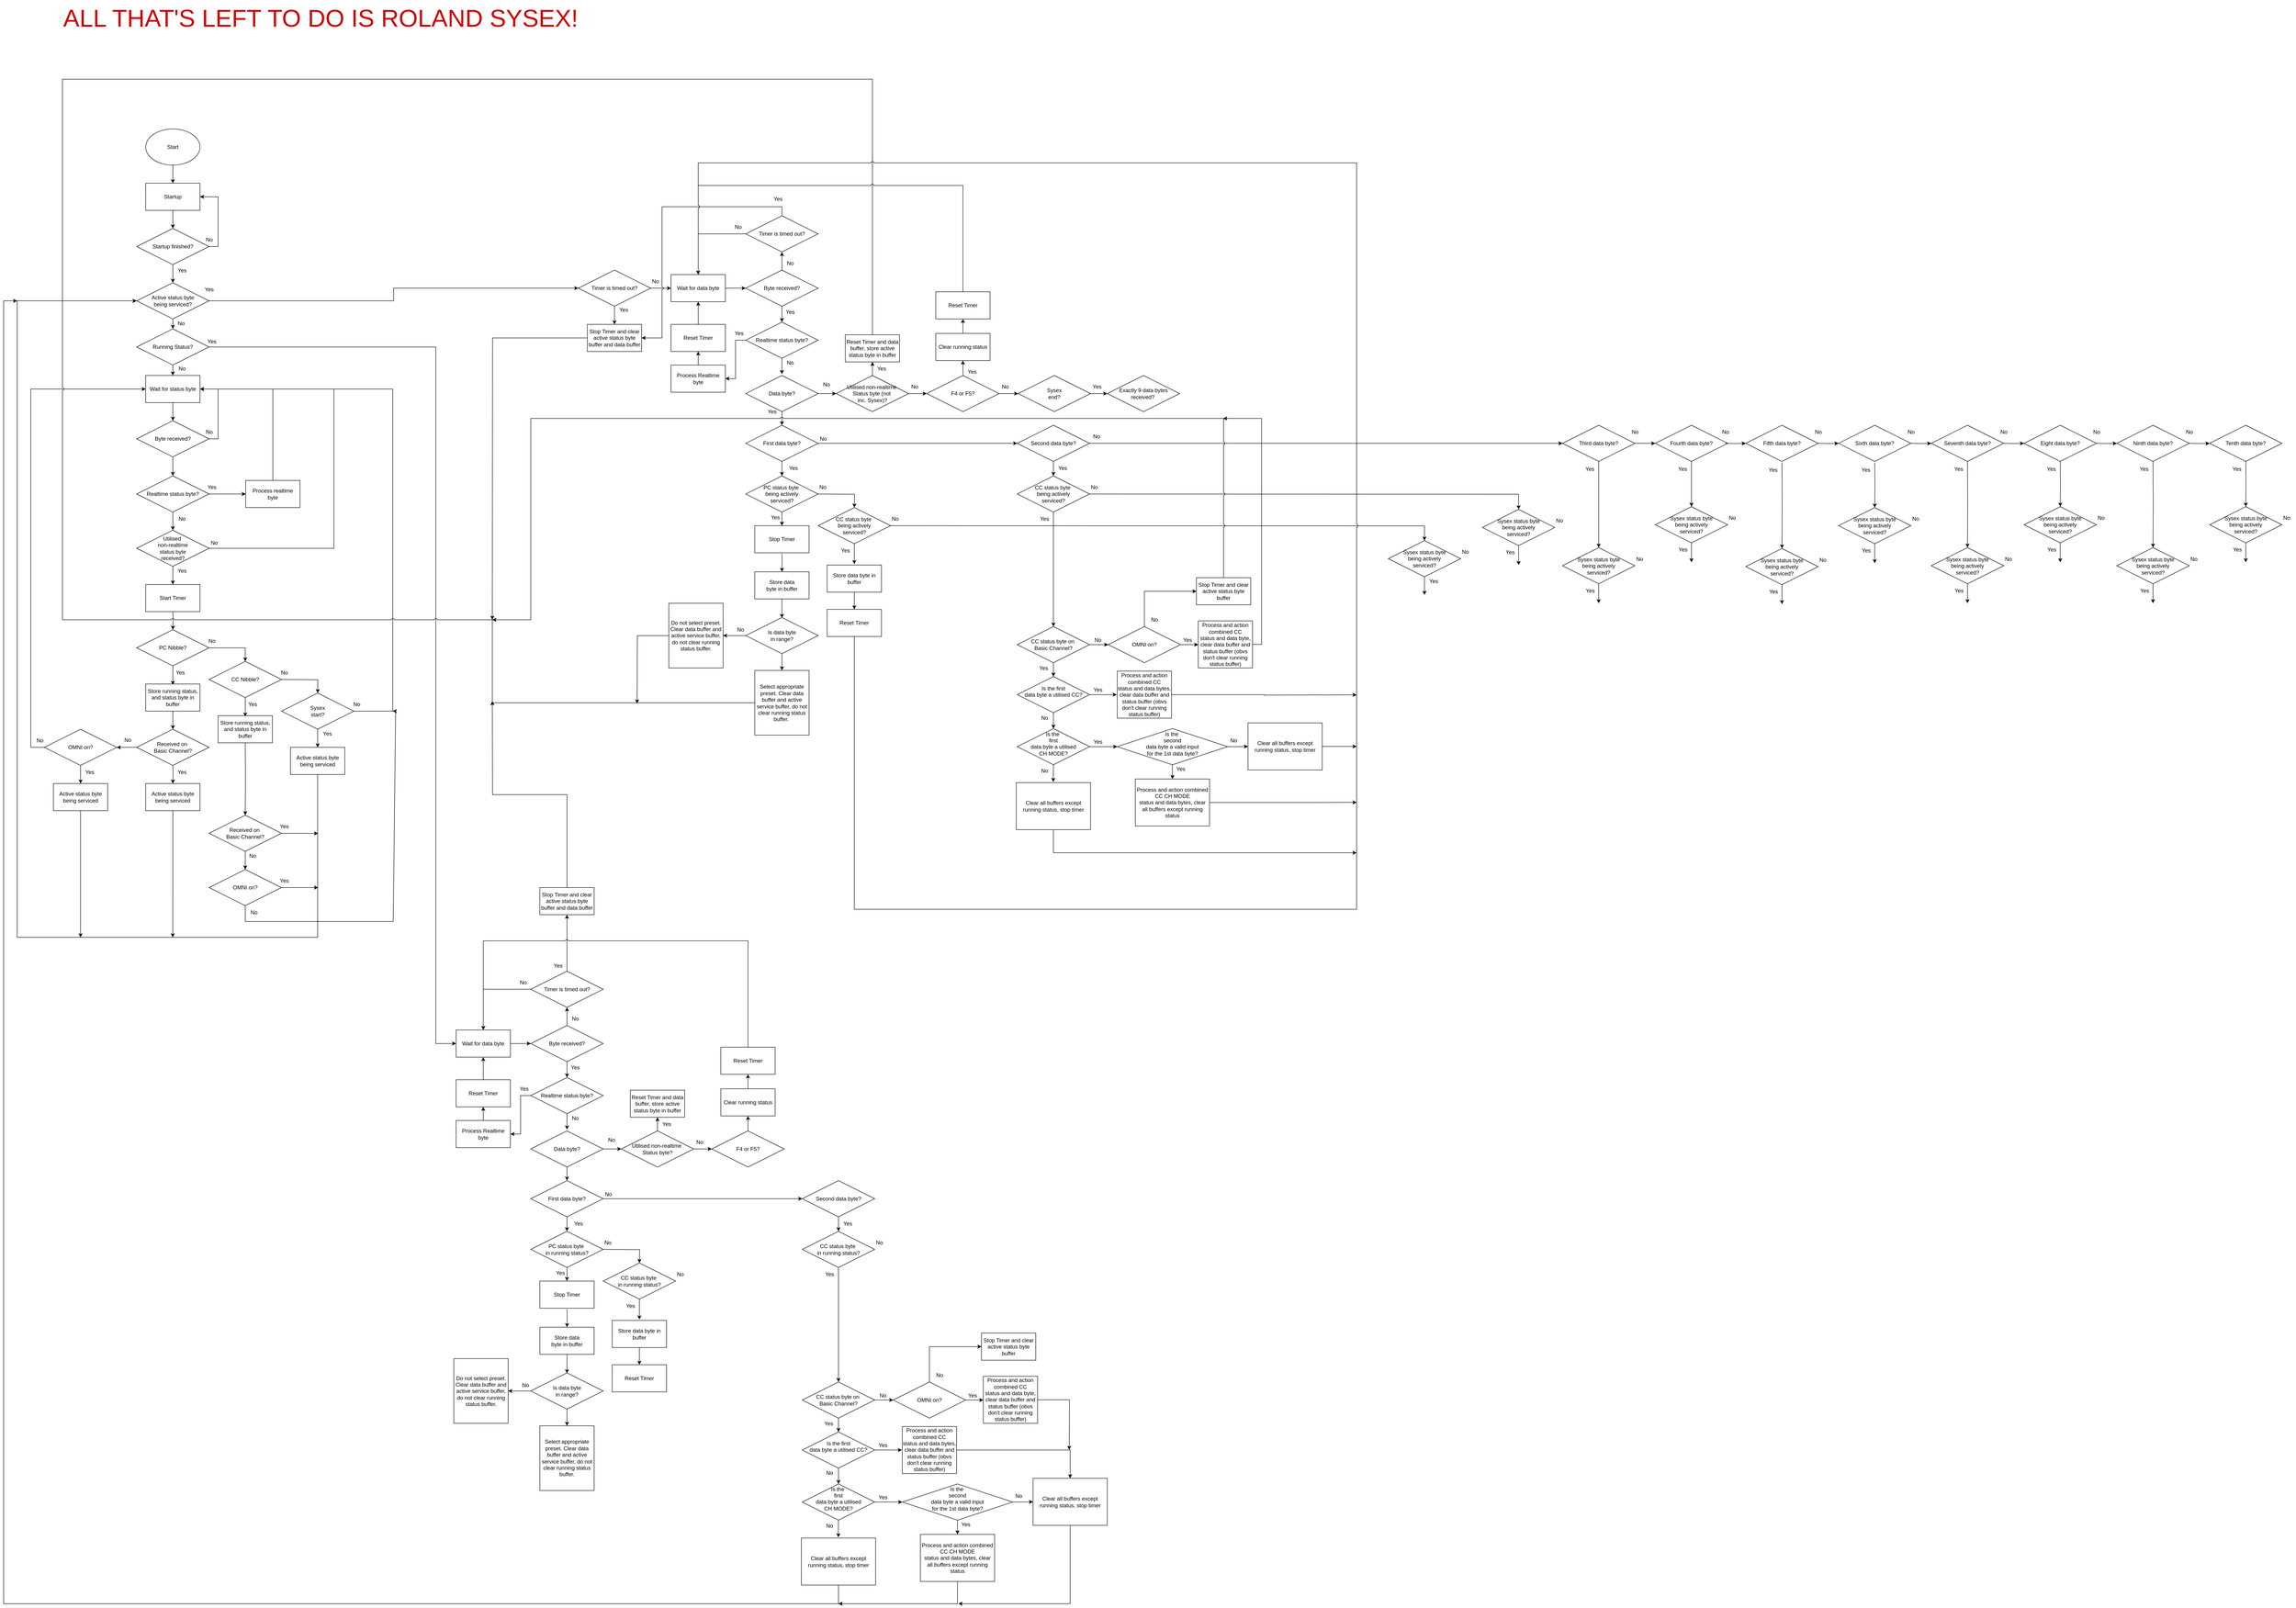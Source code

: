 <mxfile version="26.1.0">
  <diagram name="Page-1" id="MCokuwG6os_PI19OrNsB">
    <mxGraphModel dx="2390" dy="2547" grid="1" gridSize="5" guides="1" tooltips="1" connect="1" arrows="1" fold="1" page="1" pageScale="1" pageWidth="827" pageHeight="1169" math="0" shadow="0">
      <root>
        <mxCell id="0" />
        <mxCell id="1" parent="0" />
        <mxCell id="ROZJgOX0GMissYNZLgex-5" style="edgeStyle=orthogonalEdgeStyle;rounded=0;orthogonalLoop=1;jettySize=auto;html=1;exitX=0.5;exitY=1;exitDx=0;exitDy=0;entryX=0.5;entryY=0;entryDx=0;entryDy=0;" edge="1" parent="1" source="ROZJgOX0GMissYNZLgex-1" target="ROZJgOX0GMissYNZLgex-4">
          <mxGeometry relative="1" as="geometry" />
        </mxCell>
        <mxCell id="ROZJgOX0GMissYNZLgex-1" value="Startup" style="rounded=0;whiteSpace=wrap;html=1;" vertex="1" parent="1">
          <mxGeometry x="354" y="160" width="120" height="60" as="geometry" />
        </mxCell>
        <mxCell id="ROZJgOX0GMissYNZLgex-3" style="edgeStyle=orthogonalEdgeStyle;rounded=0;orthogonalLoop=1;jettySize=auto;html=1;exitX=0.5;exitY=1;exitDx=0;exitDy=0;entryX=0.5;entryY=0;entryDx=0;entryDy=0;" edge="1" parent="1" source="ROZJgOX0GMissYNZLgex-2" target="ROZJgOX0GMissYNZLgex-1">
          <mxGeometry relative="1" as="geometry" />
        </mxCell>
        <mxCell id="ROZJgOX0GMissYNZLgex-2" value="Start" style="ellipse;whiteSpace=wrap;html=1;" vertex="1" parent="1">
          <mxGeometry x="354" y="40" width="120" height="80" as="geometry" />
        </mxCell>
        <mxCell id="ROZJgOX0GMissYNZLgex-26" style="edgeStyle=orthogonalEdgeStyle;rounded=0;orthogonalLoop=1;jettySize=auto;html=1;exitX=1;exitY=0.5;exitDx=0;exitDy=0;entryX=1;entryY=0.5;entryDx=0;entryDy=0;" edge="1" parent="1" source="ROZJgOX0GMissYNZLgex-4" target="ROZJgOX0GMissYNZLgex-1">
          <mxGeometry relative="1" as="geometry" />
        </mxCell>
        <mxCell id="ROZJgOX0GMissYNZLgex-78" style="edgeStyle=orthogonalEdgeStyle;rounded=0;orthogonalLoop=1;jettySize=auto;html=1;exitX=0.5;exitY=1;exitDx=0;exitDy=0;entryX=0.5;entryY=0;entryDx=0;entryDy=0;" edge="1" parent="1" source="ROZJgOX0GMissYNZLgex-4" target="ROZJgOX0GMissYNZLgex-77">
          <mxGeometry relative="1" as="geometry" />
        </mxCell>
        <mxCell id="ROZJgOX0GMissYNZLgex-4" value="Startup finished?" style="rhombus;whiteSpace=wrap;html=1;" vertex="1" parent="1">
          <mxGeometry x="334" y="260" width="160" height="80" as="geometry" />
        </mxCell>
        <mxCell id="ROZJgOX0GMissYNZLgex-31" style="edgeStyle=orthogonalEdgeStyle;rounded=0;orthogonalLoop=1;jettySize=auto;html=1;exitX=0.5;exitY=1;exitDx=0;exitDy=0;entryX=0.5;entryY=0;entryDx=0;entryDy=0;" edge="1" parent="1" source="ROZJgOX0GMissYNZLgex-6" target="ROZJgOX0GMissYNZLgex-30">
          <mxGeometry relative="1" as="geometry" />
        </mxCell>
        <mxCell id="ROZJgOX0GMissYNZLgex-6" value="Wait for status byte" style="rounded=0;whiteSpace=wrap;html=1;" vertex="1" parent="1">
          <mxGeometry x="354" y="585" width="120" height="60" as="geometry" />
        </mxCell>
        <mxCell id="ROZJgOX0GMissYNZLgex-8" value="Yes" style="text;html=1;align=center;verticalAlign=middle;resizable=0;points=[];autosize=1;strokeColor=none;fillColor=none;" vertex="1" parent="1">
          <mxGeometry x="414" y="338" width="40" height="30" as="geometry" />
        </mxCell>
        <mxCell id="ROZJgOX0GMissYNZLgex-14" style="edgeStyle=orthogonalEdgeStyle;rounded=0;orthogonalLoop=1;jettySize=auto;html=1;exitX=0.5;exitY=1;exitDx=0;exitDy=0;entryX=0.5;entryY=0;entryDx=0;entryDy=0;" edge="1" parent="1">
          <mxGeometry relative="1" as="geometry">
            <mxPoint x="414" y="1107" as="sourcePoint" />
            <mxPoint x="414" y="1147" as="targetPoint" />
          </mxGeometry>
        </mxCell>
        <mxCell id="ROZJgOX0GMissYNZLgex-41" style="edgeStyle=orthogonalEdgeStyle;rounded=0;orthogonalLoop=1;jettySize=auto;html=1;exitX=1;exitY=0.5;exitDx=0;exitDy=0;entryX=1;entryY=0.5;entryDx=0;entryDy=0;" edge="1" parent="1" source="ROZJgOX0GMissYNZLgex-9" target="ROZJgOX0GMissYNZLgex-6">
          <mxGeometry relative="1" as="geometry">
            <Array as="points">
              <mxPoint x="770" y="967" />
              <mxPoint x="770" y="615" />
            </Array>
          </mxGeometry>
        </mxCell>
        <mxCell id="ROZJgOX0GMissYNZLgex-227" style="edgeStyle=orthogonalEdgeStyle;rounded=0;orthogonalLoop=1;jettySize=auto;html=1;exitX=0.5;exitY=1;exitDx=0;exitDy=0;entryX=0.5;entryY=0;entryDx=0;entryDy=0;" edge="1" parent="1" source="ROZJgOX0GMissYNZLgex-9" target="ROZJgOX0GMissYNZLgex-226">
          <mxGeometry relative="1" as="geometry" />
        </mxCell>
        <mxCell id="ROZJgOX0GMissYNZLgex-9" value="Utilised&amp;nbsp;&lt;div&gt;non-realtime&lt;div&gt;status byte&lt;div&gt;received?&lt;/div&gt;&lt;/div&gt;&lt;/div&gt;" style="rhombus;whiteSpace=wrap;html=1;" vertex="1" parent="1">
          <mxGeometry x="334" y="927" width="160" height="80" as="geometry" />
        </mxCell>
        <mxCell id="ROZJgOX0GMissYNZLgex-11" value="No" style="text;html=1;align=center;verticalAlign=middle;resizable=0;points=[];autosize=1;strokeColor=none;fillColor=none;" vertex="1" parent="1">
          <mxGeometry x="485" y="940" width="40" height="30" as="geometry" />
        </mxCell>
        <mxCell id="ROZJgOX0GMissYNZLgex-18" style="edgeStyle=orthogonalEdgeStyle;rounded=0;orthogonalLoop=1;jettySize=auto;html=1;exitX=1;exitY=0.5;exitDx=0;exitDy=0;entryX=0.5;entryY=0;entryDx=0;entryDy=0;" edge="1" parent="1" source="ROZJgOX0GMissYNZLgex-16" target="ROZJgOX0GMissYNZLgex-17">
          <mxGeometry relative="1" as="geometry" />
        </mxCell>
        <mxCell id="ROZJgOX0GMissYNZLgex-16" value="PC Nibble?" style="rhombus;whiteSpace=wrap;html=1;" vertex="1" parent="1">
          <mxGeometry x="334" y="1147" width="160" height="80" as="geometry" />
        </mxCell>
        <mxCell id="ROZJgOX0GMissYNZLgex-17" value="CC Nibble?" style="rhombus;whiteSpace=wrap;html=1;" vertex="1" parent="1">
          <mxGeometry x="494" y="1217" width="160" height="80" as="geometry" />
        </mxCell>
        <mxCell id="ROZJgOX0GMissYNZLgex-19" value="No" style="text;html=1;align=center;verticalAlign=middle;resizable=0;points=[];autosize=1;strokeColor=none;fillColor=none;" vertex="1" parent="1">
          <mxGeometry x="480" y="1157" width="40" height="30" as="geometry" />
        </mxCell>
        <mxCell id="ROZJgOX0GMissYNZLgex-21" style="edgeStyle=orthogonalEdgeStyle;rounded=0;orthogonalLoop=1;jettySize=auto;html=1;entryX=0.5;entryY=0;entryDx=0;entryDy=0;" edge="1" parent="1" source="ROZJgOX0GMissYNZLgex-16">
          <mxGeometry relative="1" as="geometry">
            <mxPoint x="414" y="1229" as="sourcePoint" />
            <mxPoint x="414" y="1269" as="targetPoint" />
          </mxGeometry>
        </mxCell>
        <mxCell id="ROZJgOX0GMissYNZLgex-22" value="Yes" style="text;html=1;align=center;verticalAlign=middle;resizable=0;points=[];autosize=1;strokeColor=none;fillColor=none;" vertex="1" parent="1">
          <mxGeometry x="410" y="1227" width="40" height="30" as="geometry" />
        </mxCell>
        <mxCell id="ROZJgOX0GMissYNZLgex-56" style="edgeStyle=orthogonalEdgeStyle;rounded=0;orthogonalLoop=1;jettySize=auto;html=1;exitX=1;exitY=0.5;exitDx=0;exitDy=0;" edge="1" parent="1" source="ROZJgOX0GMissYNZLgex-23">
          <mxGeometry relative="1" as="geometry">
            <mxPoint x="474" y="615" as="targetPoint" />
            <Array as="points">
              <mxPoint x="900" y="1327" />
              <mxPoint x="900" y="615" />
            </Array>
          </mxGeometry>
        </mxCell>
        <mxCell id="ROZJgOX0GMissYNZLgex-89" style="edgeStyle=orthogonalEdgeStyle;rounded=0;orthogonalLoop=1;jettySize=auto;html=1;exitX=0.5;exitY=1;exitDx=0;exitDy=0;entryX=0.5;entryY=0;entryDx=0;entryDy=0;" edge="1" parent="1" source="ROZJgOX0GMissYNZLgex-23" target="ROZJgOX0GMissYNZLgex-88">
          <mxGeometry relative="1" as="geometry" />
        </mxCell>
        <mxCell id="ROZJgOX0GMissYNZLgex-23" value="Sysex&lt;div&gt;start?&lt;/div&gt;" style="rhombus;whiteSpace=wrap;html=1;" vertex="1" parent="1">
          <mxGeometry x="654" y="1287" width="160" height="80" as="geometry" />
        </mxCell>
        <mxCell id="ROZJgOX0GMissYNZLgex-24" style="edgeStyle=orthogonalEdgeStyle;rounded=0;orthogonalLoop=1;jettySize=auto;html=1;exitX=1;exitY=0.5;exitDx=0;exitDy=0;entryX=0.5;entryY=0;entryDx=0;entryDy=0;" edge="1" parent="1">
          <mxGeometry relative="1" as="geometry">
            <mxPoint x="654" y="1257" as="sourcePoint" />
            <mxPoint x="734" y="1287" as="targetPoint" />
          </mxGeometry>
        </mxCell>
        <mxCell id="ROZJgOX0GMissYNZLgex-25" value="No" style="text;html=1;align=center;verticalAlign=middle;resizable=0;points=[];autosize=1;strokeColor=none;fillColor=none;" vertex="1" parent="1">
          <mxGeometry x="640" y="1227" width="40" height="30" as="geometry" />
        </mxCell>
        <mxCell id="ROZJgOX0GMissYNZLgex-27" value="No" style="text;html=1;align=center;verticalAlign=middle;resizable=0;points=[];autosize=1;strokeColor=none;fillColor=none;" vertex="1" parent="1">
          <mxGeometry x="474" y="270" width="40" height="30" as="geometry" />
        </mxCell>
        <mxCell id="ROZJgOX0GMissYNZLgex-39" style="edgeStyle=orthogonalEdgeStyle;rounded=0;orthogonalLoop=1;jettySize=auto;html=1;exitX=1;exitY=0.5;exitDx=0;exitDy=0;entryX=0;entryY=0.5;entryDx=0;entryDy=0;" edge="1" parent="1" source="ROZJgOX0GMissYNZLgex-28" target="ROZJgOX0GMissYNZLgex-38">
          <mxGeometry relative="1" as="geometry" />
        </mxCell>
        <mxCell id="ROZJgOX0GMissYNZLgex-228" style="edgeStyle=orthogonalEdgeStyle;rounded=0;orthogonalLoop=1;jettySize=auto;html=1;exitX=0.5;exitY=1;exitDx=0;exitDy=0;entryX=0.5;entryY=0;entryDx=0;entryDy=0;" edge="1" parent="1" source="ROZJgOX0GMissYNZLgex-28" target="ROZJgOX0GMissYNZLgex-9">
          <mxGeometry relative="1" as="geometry" />
        </mxCell>
        <mxCell id="ROZJgOX0GMissYNZLgex-28" value="Realtime status byte?" style="rhombus;whiteSpace=wrap;html=1;" vertex="1" parent="1">
          <mxGeometry x="334" y="807" width="160" height="80" as="geometry" />
        </mxCell>
        <mxCell id="ROZJgOX0GMissYNZLgex-34" style="edgeStyle=orthogonalEdgeStyle;rounded=0;orthogonalLoop=1;jettySize=auto;html=1;exitX=1;exitY=0.5;exitDx=0;exitDy=0;entryX=1;entryY=0.5;entryDx=0;entryDy=0;" edge="1" parent="1" source="ROZJgOX0GMissYNZLgex-30" target="ROZJgOX0GMissYNZLgex-6">
          <mxGeometry relative="1" as="geometry" />
        </mxCell>
        <mxCell id="ROZJgOX0GMissYNZLgex-157" style="edgeStyle=orthogonalEdgeStyle;rounded=0;orthogonalLoop=1;jettySize=auto;html=1;exitX=0.5;exitY=1;exitDx=0;exitDy=0;entryX=0.5;entryY=0;entryDx=0;entryDy=0;" edge="1" parent="1" source="ROZJgOX0GMissYNZLgex-30">
          <mxGeometry relative="1" as="geometry">
            <mxPoint x="414" y="807" as="targetPoint" />
          </mxGeometry>
        </mxCell>
        <mxCell id="ROZJgOX0GMissYNZLgex-30" value="Byte received?" style="rhombus;whiteSpace=wrap;html=1;" vertex="1" parent="1">
          <mxGeometry x="334" y="685" width="160" height="80" as="geometry" />
        </mxCell>
        <mxCell id="ROZJgOX0GMissYNZLgex-35" value="No" style="text;html=1;align=center;verticalAlign=middle;resizable=0;points=[];autosize=1;strokeColor=none;fillColor=none;" vertex="1" parent="1">
          <mxGeometry x="474" y="695" width="40" height="30" as="geometry" />
        </mxCell>
        <mxCell id="ROZJgOX0GMissYNZLgex-37" value="No" style="text;html=1;align=center;verticalAlign=middle;resizable=0;points=[];autosize=1;strokeColor=none;fillColor=none;" vertex="1" parent="1">
          <mxGeometry x="414" y="887" width="40" height="30" as="geometry" />
        </mxCell>
        <mxCell id="ROZJgOX0GMissYNZLgex-159" style="edgeStyle=orthogonalEdgeStyle;rounded=0;orthogonalLoop=1;jettySize=auto;html=1;exitX=0.5;exitY=0;exitDx=0;exitDy=0;entryX=1;entryY=0.5;entryDx=0;entryDy=0;" edge="1" parent="1" source="ROZJgOX0GMissYNZLgex-38" target="ROZJgOX0GMissYNZLgex-6">
          <mxGeometry relative="1" as="geometry">
            <mxPoint x="635" y="780" as="targetPoint" />
            <Array as="points">
              <mxPoint x="635" y="615" />
            </Array>
          </mxGeometry>
        </mxCell>
        <mxCell id="ROZJgOX0GMissYNZLgex-38" value="Process realtime&lt;div&gt;byte&lt;/div&gt;" style="rounded=0;whiteSpace=wrap;html=1;" vertex="1" parent="1">
          <mxGeometry x="575" y="817" width="120" height="60" as="geometry" />
        </mxCell>
        <mxCell id="ROZJgOX0GMissYNZLgex-40" value="Yes" style="text;html=1;align=center;verticalAlign=middle;resizable=0;points=[];autosize=1;strokeColor=none;fillColor=none;" vertex="1" parent="1">
          <mxGeometry x="480" y="817" width="40" height="30" as="geometry" />
        </mxCell>
        <mxCell id="ROZJgOX0GMissYNZLgex-52" style="edgeStyle=orthogonalEdgeStyle;rounded=0;orthogonalLoop=1;jettySize=auto;html=1;exitX=0.5;exitY=1;exitDx=0;exitDy=0;entryX=0.5;entryY=0;entryDx=0;entryDy=0;" edge="1" parent="1" source="ROZJgOX0GMissYNZLgex-43" target="ROZJgOX0GMissYNZLgex-50">
          <mxGeometry relative="1" as="geometry" />
        </mxCell>
        <mxCell id="ROZJgOX0GMissYNZLgex-43" value="Store running status,&lt;div&gt;and status byte in&lt;/div&gt;&lt;div&gt;buffer&lt;/div&gt;" style="rounded=0;whiteSpace=wrap;html=1;" vertex="1" parent="1">
          <mxGeometry x="354" y="1267" width="120" height="60" as="geometry" />
        </mxCell>
        <mxCell id="ROZJgOX0GMissYNZLgex-44" style="edgeStyle=orthogonalEdgeStyle;rounded=0;orthogonalLoop=1;jettySize=auto;html=1;entryX=0.5;entryY=0;entryDx=0;entryDy=0;" edge="1" parent="1">
          <mxGeometry relative="1" as="geometry">
            <mxPoint x="574" y="1297" as="sourcePoint" />
            <mxPoint x="574" y="1339" as="targetPoint" />
          </mxGeometry>
        </mxCell>
        <mxCell id="ROZJgOX0GMissYNZLgex-45" value="Yes" style="text;html=1;align=center;verticalAlign=middle;resizable=0;points=[];autosize=1;strokeColor=none;fillColor=none;" vertex="1" parent="1">
          <mxGeometry x="570" y="1297" width="40" height="30" as="geometry" />
        </mxCell>
        <mxCell id="ROZJgOX0GMissYNZLgex-46" value="Store running status,&lt;div&gt;and status byte in buffer&lt;/div&gt;" style="rounded=0;whiteSpace=wrap;html=1;" vertex="1" parent="1">
          <mxGeometry x="514" y="1337" width="120" height="60" as="geometry" />
        </mxCell>
        <mxCell id="ROZJgOX0GMissYNZLgex-48" value="Yes" style="text;html=1;align=center;verticalAlign=middle;resizable=0;points=[];autosize=1;strokeColor=none;fillColor=none;" vertex="1" parent="1">
          <mxGeometry x="735" y="1362" width="40" height="30" as="geometry" />
        </mxCell>
        <mxCell id="ROZJgOX0GMissYNZLgex-58" style="edgeStyle=orthogonalEdgeStyle;rounded=0;orthogonalLoop=1;jettySize=auto;html=1;exitX=0;exitY=0.5;exitDx=0;exitDy=0;entryX=1;entryY=0.5;entryDx=0;entryDy=0;" edge="1" parent="1" source="ROZJgOX0GMissYNZLgex-50" target="ROZJgOX0GMissYNZLgex-55">
          <mxGeometry relative="1" as="geometry" />
        </mxCell>
        <mxCell id="ROZJgOX0GMissYNZLgex-50" value="Received on&amp;nbsp;&lt;div&gt;Basic Channel?&lt;/div&gt;" style="rhombus;whiteSpace=wrap;html=1;" vertex="1" parent="1">
          <mxGeometry x="334" y="1367" width="160" height="80" as="geometry" />
        </mxCell>
        <mxCell id="ROZJgOX0GMissYNZLgex-53" value="Yes" style="text;html=1;align=center;verticalAlign=middle;resizable=0;points=[];autosize=1;strokeColor=none;fillColor=none;" vertex="1" parent="1">
          <mxGeometry x="414" y="1447" width="40" height="30" as="geometry" />
        </mxCell>
        <mxCell id="ROZJgOX0GMissYNZLgex-54" value="No" style="text;html=1;align=center;verticalAlign=middle;resizable=0;points=[];autosize=1;strokeColor=none;fillColor=none;" vertex="1" parent="1">
          <mxGeometry x="294" y="1376" width="40" height="30" as="geometry" />
        </mxCell>
        <mxCell id="ROZJgOX0GMissYNZLgex-63" style="edgeStyle=orthogonalEdgeStyle;rounded=0;orthogonalLoop=1;jettySize=auto;html=1;exitX=0.5;exitY=1;exitDx=0;exitDy=0;entryX=0.5;entryY=0;entryDx=0;entryDy=0;" edge="1" parent="1" source="ROZJgOX0GMissYNZLgex-55">
          <mxGeometry relative="1" as="geometry">
            <mxPoint x="210" y="1487" as="targetPoint" />
          </mxGeometry>
        </mxCell>
        <mxCell id="ROZJgOX0GMissYNZLgex-65" style="edgeStyle=orthogonalEdgeStyle;rounded=0;orthogonalLoop=1;jettySize=auto;html=1;exitX=0;exitY=0.5;exitDx=0;exitDy=0;entryX=0;entryY=0.5;entryDx=0;entryDy=0;" edge="1" parent="1" source="ROZJgOX0GMissYNZLgex-55" target="ROZJgOX0GMissYNZLgex-6">
          <mxGeometry relative="1" as="geometry">
            <Array as="points">
              <mxPoint x="100" y="1407" />
              <mxPoint x="100" y="615" />
            </Array>
          </mxGeometry>
        </mxCell>
        <mxCell id="ROZJgOX0GMissYNZLgex-55" value="OMNI on?" style="rhombus;whiteSpace=wrap;html=1;" vertex="1" parent="1">
          <mxGeometry x="130" y="1367" width="160" height="80" as="geometry" />
        </mxCell>
        <mxCell id="ROZJgOX0GMissYNZLgex-57" value="No" style="text;html=1;align=center;verticalAlign=middle;resizable=0;points=[];autosize=1;strokeColor=none;fillColor=none;" vertex="1" parent="1">
          <mxGeometry x="800" y="1297" width="40" height="30" as="geometry" />
        </mxCell>
        <mxCell id="ROZJgOX0GMissYNZLgex-60" style="edgeStyle=orthogonalEdgeStyle;rounded=0;orthogonalLoop=1;jettySize=auto;html=1;exitX=0.5;exitY=1;exitDx=0;exitDy=0;entryX=0.5;entryY=0;entryDx=0;entryDy=0;" edge="1" parent="1" target="ROZJgOX0GMissYNZLgex-61">
          <mxGeometry relative="1" as="geometry">
            <mxPoint x="574" y="1397" as="sourcePoint" />
          </mxGeometry>
        </mxCell>
        <mxCell id="ROZJgOX0GMissYNZLgex-71" style="edgeStyle=orthogonalEdgeStyle;rounded=0;orthogonalLoop=1;jettySize=auto;html=1;exitX=0.5;exitY=1;exitDx=0;exitDy=0;entryX=0.5;entryY=0;entryDx=0;entryDy=0;" edge="1" parent="1" source="ROZJgOX0GMissYNZLgex-61" target="ROZJgOX0GMissYNZLgex-70">
          <mxGeometry relative="1" as="geometry" />
        </mxCell>
        <mxCell id="ROZJgOX0GMissYNZLgex-97" style="edgeStyle=orthogonalEdgeStyle;rounded=0;orthogonalLoop=1;jettySize=auto;html=1;exitX=1;exitY=0.5;exitDx=0;exitDy=0;" edge="1" parent="1" source="ROZJgOX0GMissYNZLgex-61">
          <mxGeometry relative="1" as="geometry">
            <mxPoint x="735" y="1597.333" as="targetPoint" />
          </mxGeometry>
        </mxCell>
        <mxCell id="ROZJgOX0GMissYNZLgex-61" value="Received on&amp;nbsp;&lt;div&gt;Basic Channel?&lt;/div&gt;" style="rhombus;whiteSpace=wrap;html=1;" vertex="1" parent="1">
          <mxGeometry x="494" y="1557" width="160" height="80" as="geometry" />
        </mxCell>
        <mxCell id="ROZJgOX0GMissYNZLgex-64" value="Yes" style="text;html=1;align=center;verticalAlign=middle;resizable=0;points=[];autosize=1;strokeColor=none;fillColor=none;" vertex="1" parent="1">
          <mxGeometry x="210" y="1447" width="40" height="30" as="geometry" />
        </mxCell>
        <mxCell id="ROZJgOX0GMissYNZLgex-66" value="No" style="text;html=1;align=center;verticalAlign=middle;resizable=0;points=[];autosize=1;strokeColor=none;fillColor=none;" vertex="1" parent="1">
          <mxGeometry x="100" y="1377" width="40" height="30" as="geometry" />
        </mxCell>
        <mxCell id="ROZJgOX0GMissYNZLgex-126" style="edgeStyle=orthogonalEdgeStyle;rounded=0;orthogonalLoop=1;jettySize=auto;html=1;exitX=0.5;exitY=1;exitDx=0;exitDy=0;" edge="1" parent="1" source="ROZJgOX0GMissYNZLgex-67">
          <mxGeometry relative="1" as="geometry">
            <mxPoint x="210" y="1827" as="targetPoint" />
          </mxGeometry>
        </mxCell>
        <mxCell id="ROZJgOX0GMissYNZLgex-67" value="Active status byte being serviced" style="rounded=0;whiteSpace=wrap;html=1;" vertex="1" parent="1">
          <mxGeometry x="150" y="1487" width="120" height="60" as="geometry" />
        </mxCell>
        <mxCell id="ROZJgOX0GMissYNZLgex-68" style="edgeStyle=orthogonalEdgeStyle;rounded=0;orthogonalLoop=1;jettySize=auto;html=1;exitX=0.5;exitY=1;exitDx=0;exitDy=0;entryX=0.5;entryY=0;entryDx=0;entryDy=0;" edge="1" parent="1">
          <mxGeometry relative="1" as="geometry">
            <mxPoint x="414" y="1447" as="sourcePoint" />
            <mxPoint x="414" y="1487" as="targetPoint" />
          </mxGeometry>
        </mxCell>
        <mxCell id="ROZJgOX0GMissYNZLgex-127" style="edgeStyle=orthogonalEdgeStyle;rounded=0;orthogonalLoop=1;jettySize=auto;html=1;exitX=0.5;exitY=1;exitDx=0;exitDy=0;" edge="1" parent="1" source="ROZJgOX0GMissYNZLgex-69">
          <mxGeometry relative="1" as="geometry">
            <mxPoint x="413.8" y="1827" as="targetPoint" />
          </mxGeometry>
        </mxCell>
        <mxCell id="ROZJgOX0GMissYNZLgex-69" value="Active status byte being serviced" style="rounded=0;whiteSpace=wrap;html=1;" vertex="1" parent="1">
          <mxGeometry x="354" y="1487" width="120" height="60" as="geometry" />
        </mxCell>
        <mxCell id="ROZJgOX0GMissYNZLgex-92" style="edgeStyle=orthogonalEdgeStyle;rounded=0;orthogonalLoop=1;jettySize=auto;html=1;exitX=1;exitY=0.5;exitDx=0;exitDy=0;" edge="1" parent="1" source="ROZJgOX0GMissYNZLgex-70">
          <mxGeometry relative="1" as="geometry">
            <mxPoint x="735" y="1717" as="targetPoint" />
          </mxGeometry>
        </mxCell>
        <mxCell id="ROZJgOX0GMissYNZLgex-94" style="edgeStyle=orthogonalEdgeStyle;rounded=0;orthogonalLoop=1;jettySize=auto;html=1;exitX=0.5;exitY=1;exitDx=0;exitDy=0;jumpStyle=arc;" edge="1" parent="1" source="ROZJgOX0GMissYNZLgex-70">
          <mxGeometry relative="1" as="geometry">
            <mxPoint x="900.0" y="1327" as="targetPoint" />
            <Array as="points">
              <mxPoint x="574" y="1792" />
              <mxPoint x="901" y="1792" />
              <mxPoint x="901" y="1327" />
            </Array>
          </mxGeometry>
        </mxCell>
        <mxCell id="ROZJgOX0GMissYNZLgex-70" value="OMNI on?" style="rhombus;whiteSpace=wrap;html=1;" vertex="1" parent="1">
          <mxGeometry x="494" y="1677" width="160" height="80" as="geometry" />
        </mxCell>
        <mxCell id="ROZJgOX0GMissYNZLgex-72" value="No" style="text;html=1;align=center;verticalAlign=middle;resizable=0;points=[];autosize=1;strokeColor=none;fillColor=none;" vertex="1" parent="1">
          <mxGeometry x="570" y="1632" width="40" height="30" as="geometry" />
        </mxCell>
        <mxCell id="ROZJgOX0GMissYNZLgex-174" style="edgeStyle=orthogonalEdgeStyle;rounded=0;orthogonalLoop=1;jettySize=auto;html=1;exitX=0.5;exitY=1;exitDx=0;exitDy=0;entryX=0.5;entryY=0;entryDx=0;entryDy=0;" edge="1" parent="1" source="ROZJgOX0GMissYNZLgex-77" target="ROZJgOX0GMissYNZLgex-173">
          <mxGeometry relative="1" as="geometry" />
        </mxCell>
        <mxCell id="ROZJgOX0GMissYNZLgex-197" style="edgeStyle=orthogonalEdgeStyle;rounded=0;orthogonalLoop=1;jettySize=auto;html=1;exitX=1;exitY=0.5;exitDx=0;exitDy=0;entryX=0;entryY=0.5;entryDx=0;entryDy=0;" edge="1" parent="1" source="ROZJgOX0GMissYNZLgex-77" target="ROZJgOX0GMissYNZLgex-119">
          <mxGeometry relative="1" as="geometry" />
        </mxCell>
        <mxCell id="ROZJgOX0GMissYNZLgex-77" value="Active status byte&lt;div&gt;being serviced?&lt;/div&gt;" style="rhombus;whiteSpace=wrap;html=1;" vertex="1" parent="1">
          <mxGeometry x="334" y="380" width="160" height="80" as="geometry" />
        </mxCell>
        <mxCell id="ROZJgOX0GMissYNZLgex-90" style="edgeStyle=orthogonalEdgeStyle;rounded=0;orthogonalLoop=1;jettySize=auto;html=1;exitX=0.5;exitY=1;exitDx=0;exitDy=0;jumpStyle=none;entryX=0;entryY=0.5;entryDx=0;entryDy=0;" edge="1" parent="1" source="ROZJgOX0GMissYNZLgex-88" target="ROZJgOX0GMissYNZLgex-77">
          <mxGeometry relative="1" as="geometry">
            <mxPoint x="334.0" y="505.0" as="targetPoint" />
            <Array as="points">
              <mxPoint x="734" y="1827" />
              <mxPoint x="70" y="1827" />
              <mxPoint x="70" y="420" />
            </Array>
          </mxGeometry>
        </mxCell>
        <mxCell id="ROZJgOX0GMissYNZLgex-88" value="Active status byte being serviced" style="rounded=0;whiteSpace=wrap;html=1;" vertex="1" parent="1">
          <mxGeometry x="674" y="1407" width="120" height="60" as="geometry" />
        </mxCell>
        <mxCell id="ROZJgOX0GMissYNZLgex-95" value="Yes" style="text;html=1;align=center;verticalAlign=middle;resizable=0;points=[];autosize=1;strokeColor=none;fillColor=none;" vertex="1" parent="1">
          <mxGeometry x="640" y="1687" width="40" height="30" as="geometry" />
        </mxCell>
        <mxCell id="ROZJgOX0GMissYNZLgex-96" value="No" style="text;html=1;align=center;verticalAlign=middle;resizable=0;points=[];autosize=1;strokeColor=none;fillColor=none;" vertex="1" parent="1">
          <mxGeometry x="575" y="1757" width="35" height="30" as="geometry" />
        </mxCell>
        <mxCell id="ROZJgOX0GMissYNZLgex-98" value="Yes" style="text;html=1;align=center;verticalAlign=middle;resizable=0;points=[];autosize=1;strokeColor=none;fillColor=none;" vertex="1" parent="1">
          <mxGeometry x="640" y="1567" width="40" height="30" as="geometry" />
        </mxCell>
        <mxCell id="ROZJgOX0GMissYNZLgex-105" value="Yes" style="text;html=1;align=center;verticalAlign=middle;resizable=0;points=[];autosize=1;strokeColor=none;fillColor=none;" vertex="1" parent="1">
          <mxGeometry x="474" y="380" width="40" height="30" as="geometry" />
        </mxCell>
        <mxCell id="ROZJgOX0GMissYNZLgex-113" style="edgeStyle=orthogonalEdgeStyle;rounded=0;orthogonalLoop=1;jettySize=auto;html=1;exitX=1;exitY=0.5;exitDx=0;exitDy=0;entryX=0;entryY=0.5;entryDx=0;entryDy=0;" edge="1" parent="1" source="ROZJgOX0GMissYNZLgex-110" target="ROZJgOX0GMissYNZLgex-112">
          <mxGeometry relative="1" as="geometry" />
        </mxCell>
        <mxCell id="ROZJgOX0GMissYNZLgex-110" value="Wait for data byte" style="rounded=0;whiteSpace=wrap;html=1;" vertex="1" parent="1">
          <mxGeometry x="1515" y="362" width="120" height="60" as="geometry" />
        </mxCell>
        <mxCell id="ROZJgOX0GMissYNZLgex-142" style="edgeStyle=orthogonalEdgeStyle;rounded=0;orthogonalLoop=1;jettySize=auto;html=1;exitX=0.5;exitY=0;exitDx=0;exitDy=0;entryX=0.5;entryY=1;entryDx=0;entryDy=0;" edge="1" parent="1" source="ROZJgOX0GMissYNZLgex-112" target="ROZJgOX0GMissYNZLgex-141">
          <mxGeometry relative="1" as="geometry" />
        </mxCell>
        <mxCell id="ROZJgOX0GMissYNZLgex-147" style="edgeStyle=orthogonalEdgeStyle;rounded=0;orthogonalLoop=1;jettySize=auto;html=1;exitX=0.5;exitY=1;exitDx=0;exitDy=0;entryX=0.5;entryY=0;entryDx=0;entryDy=0;" edge="1" parent="1" source="ROZJgOX0GMissYNZLgex-112" target="ROZJgOX0GMissYNZLgex-130">
          <mxGeometry relative="1" as="geometry" />
        </mxCell>
        <mxCell id="ROZJgOX0GMissYNZLgex-112" value="Byte received?" style="rhombus;whiteSpace=wrap;html=1;" vertex="1" parent="1">
          <mxGeometry x="1680" y="352" width="160" height="80" as="geometry" />
        </mxCell>
        <mxCell id="ROZJgOX0GMissYNZLgex-115" value="Yes" style="text;html=1;align=center;verticalAlign=middle;resizable=0;points=[];autosize=1;strokeColor=none;fillColor=none;" vertex="1" parent="1">
          <mxGeometry x="1757.5" y="430" width="40" height="30" as="geometry" />
        </mxCell>
        <mxCell id="ROZJgOX0GMissYNZLgex-120" style="edgeStyle=orthogonalEdgeStyle;rounded=0;orthogonalLoop=1;jettySize=auto;html=1;exitX=1;exitY=0.5;exitDx=0;exitDy=0;entryX=0;entryY=0.5;entryDx=0;entryDy=0;" edge="1" parent="1" source="ROZJgOX0GMissYNZLgex-119" target="ROZJgOX0GMissYNZLgex-110">
          <mxGeometry relative="1" as="geometry" />
        </mxCell>
        <mxCell id="ROZJgOX0GMissYNZLgex-133" style="edgeStyle=orthogonalEdgeStyle;rounded=0;orthogonalLoop=1;jettySize=auto;html=1;exitX=0.5;exitY=1;exitDx=0;exitDy=0;entryX=0.5;entryY=0;entryDx=0;entryDy=0;" edge="1" parent="1" source="ROZJgOX0GMissYNZLgex-119" target="ROZJgOX0GMissYNZLgex-129">
          <mxGeometry relative="1" as="geometry" />
        </mxCell>
        <mxCell id="ROZJgOX0GMissYNZLgex-119" value="Timer is timed out?" style="rhombus;whiteSpace=wrap;html=1;" vertex="1" parent="1">
          <mxGeometry x="1310" y="352" width="160" height="80" as="geometry" />
        </mxCell>
        <mxCell id="ROZJgOX0GMissYNZLgex-121" value="No" style="text;html=1;align=center;verticalAlign=middle;resizable=0;points=[];autosize=1;strokeColor=none;fillColor=none;" vertex="1" parent="1">
          <mxGeometry x="1460" y="362" width="40" height="30" as="geometry" />
        </mxCell>
        <mxCell id="ROZJgOX0GMissYNZLgex-381" style="edgeStyle=orthogonalEdgeStyle;rounded=0;orthogonalLoop=1;jettySize=auto;html=1;exitX=0;exitY=0.5;exitDx=0;exitDy=0;" edge="1" parent="1" source="ROZJgOX0GMissYNZLgex-129">
          <mxGeometry relative="1" as="geometry">
            <mxPoint x="1120" y="1125" as="targetPoint" />
          </mxGeometry>
        </mxCell>
        <mxCell id="ROZJgOX0GMissYNZLgex-129" value="Stop Timer and clear&lt;div&gt;active status byte buffer and data buffer&lt;/div&gt;" style="rounded=0;whiteSpace=wrap;html=1;" vertex="1" parent="1">
          <mxGeometry x="1330" y="472" width="120" height="60" as="geometry" />
        </mxCell>
        <mxCell id="ROZJgOX0GMissYNZLgex-150" style="edgeStyle=orthogonalEdgeStyle;rounded=0;orthogonalLoop=1;jettySize=auto;html=1;exitX=0.5;exitY=1;exitDx=0;exitDy=0;entryX=0.5;entryY=0;entryDx=0;entryDy=0;" edge="1" parent="1" source="ROZJgOX0GMissYNZLgex-130">
          <mxGeometry relative="1" as="geometry">
            <mxPoint x="1760" y="582" as="targetPoint" />
          </mxGeometry>
        </mxCell>
        <mxCell id="ROZJgOX0GMissYNZLgex-161" style="edgeStyle=orthogonalEdgeStyle;rounded=0;orthogonalLoop=1;jettySize=auto;html=1;exitX=0;exitY=0.5;exitDx=0;exitDy=0;entryX=1;entryY=0.5;entryDx=0;entryDy=0;" edge="1" parent="1" source="ROZJgOX0GMissYNZLgex-130" target="ROZJgOX0GMissYNZLgex-152">
          <mxGeometry relative="1" as="geometry" />
        </mxCell>
        <mxCell id="ROZJgOX0GMissYNZLgex-130" value="Realtime status byte?" style="rhombus;whiteSpace=wrap;html=1;" vertex="1" parent="1">
          <mxGeometry x="1680" y="467" width="160" height="80" as="geometry" />
        </mxCell>
        <mxCell id="ROZJgOX0GMissYNZLgex-139" value="Yes" style="text;html=1;align=center;verticalAlign=middle;resizable=0;points=[];autosize=1;strokeColor=none;fillColor=none;" vertex="1" parent="1">
          <mxGeometry x="1390" y="425" width="40" height="30" as="geometry" />
        </mxCell>
        <mxCell id="ROZJgOX0GMissYNZLgex-140" value="No" style="text;html=1;align=center;verticalAlign=middle;resizable=0;points=[];autosize=1;strokeColor=none;fillColor=none;" vertex="1" parent="1">
          <mxGeometry x="1760" y="322" width="35" height="30" as="geometry" />
        </mxCell>
        <mxCell id="ROZJgOX0GMissYNZLgex-143" style="edgeStyle=orthogonalEdgeStyle;rounded=0;orthogonalLoop=1;jettySize=auto;html=1;exitX=0;exitY=0.5;exitDx=0;exitDy=0;entryX=0.5;entryY=0;entryDx=0;entryDy=0;" edge="1" parent="1" source="ROZJgOX0GMissYNZLgex-141" target="ROZJgOX0GMissYNZLgex-110">
          <mxGeometry relative="1" as="geometry" />
        </mxCell>
        <mxCell id="ROZJgOX0GMissYNZLgex-145" style="edgeStyle=orthogonalEdgeStyle;rounded=0;orthogonalLoop=1;jettySize=auto;html=1;exitX=0.5;exitY=0;exitDx=0;exitDy=0;entryX=1;entryY=0.5;entryDx=0;entryDy=0;jumpStyle=arc;" edge="1" parent="1" source="ROZJgOX0GMissYNZLgex-141" target="ROZJgOX0GMissYNZLgex-129">
          <mxGeometry relative="1" as="geometry">
            <Array as="points">
              <mxPoint x="1760" y="212" />
              <mxPoint x="1495" y="212" />
              <mxPoint x="1495" y="502" />
            </Array>
          </mxGeometry>
        </mxCell>
        <mxCell id="ROZJgOX0GMissYNZLgex-141" value="Timer is timed out?" style="rhombus;whiteSpace=wrap;html=1;" vertex="1" parent="1">
          <mxGeometry x="1680" y="232" width="160" height="80" as="geometry" />
        </mxCell>
        <mxCell id="ROZJgOX0GMissYNZLgex-144" value="No" style="text;html=1;align=center;verticalAlign=middle;resizable=0;points=[];autosize=1;strokeColor=none;fillColor=none;" vertex="1" parent="1">
          <mxGeometry x="1645" y="242" width="35" height="30" as="geometry" />
        </mxCell>
        <mxCell id="ROZJgOX0GMissYNZLgex-146" value="Yes" style="text;html=1;align=center;verticalAlign=middle;resizable=0;points=[];autosize=1;strokeColor=none;fillColor=none;" vertex="1" parent="1">
          <mxGeometry x="1731" y="180" width="40" height="30" as="geometry" />
        </mxCell>
        <mxCell id="ROZJgOX0GMissYNZLgex-163" style="edgeStyle=orthogonalEdgeStyle;rounded=0;orthogonalLoop=1;jettySize=auto;html=1;exitX=0.5;exitY=0;exitDx=0;exitDy=0;entryX=0.5;entryY=1;entryDx=0;entryDy=0;" edge="1" parent="1" source="ROZJgOX0GMissYNZLgex-152" target="ROZJgOX0GMissYNZLgex-162">
          <mxGeometry relative="1" as="geometry" />
        </mxCell>
        <mxCell id="ROZJgOX0GMissYNZLgex-152" value="Process Realtime&lt;div&gt;byte&lt;/div&gt;" style="rounded=0;whiteSpace=wrap;html=1;" vertex="1" parent="1">
          <mxGeometry x="1515" y="562" width="120" height="60" as="geometry" />
        </mxCell>
        <mxCell id="ROZJgOX0GMissYNZLgex-153" value="No" style="text;html=1;align=center;verticalAlign=middle;resizable=0;points=[];autosize=1;strokeColor=none;fillColor=none;" vertex="1" parent="1">
          <mxGeometry x="1760" y="542" width="35" height="30" as="geometry" />
        </mxCell>
        <mxCell id="ROZJgOX0GMissYNZLgex-155" value="Yes" style="text;html=1;align=center;verticalAlign=middle;resizable=0;points=[];autosize=1;strokeColor=none;fillColor=none;" vertex="1" parent="1">
          <mxGeometry x="1645" y="477" width="40" height="30" as="geometry" />
        </mxCell>
        <mxCell id="ROZJgOX0GMissYNZLgex-164" style="edgeStyle=orthogonalEdgeStyle;rounded=0;orthogonalLoop=1;jettySize=auto;html=1;exitX=0.5;exitY=0;exitDx=0;exitDy=0;entryX=0.5;entryY=1;entryDx=0;entryDy=0;" edge="1" parent="1" source="ROZJgOX0GMissYNZLgex-162" target="ROZJgOX0GMissYNZLgex-110">
          <mxGeometry relative="1" as="geometry" />
        </mxCell>
        <mxCell id="ROZJgOX0GMissYNZLgex-162" value="Reset Timer" style="rounded=0;whiteSpace=wrap;html=1;" vertex="1" parent="1">
          <mxGeometry x="1515" y="472" width="120" height="60" as="geometry" />
        </mxCell>
        <mxCell id="ROZJgOX0GMissYNZLgex-175" style="edgeStyle=orthogonalEdgeStyle;rounded=0;orthogonalLoop=1;jettySize=auto;html=1;exitX=0.5;exitY=1;exitDx=0;exitDy=0;entryX=0.5;entryY=0;entryDx=0;entryDy=0;" edge="1" parent="1" source="ROZJgOX0GMissYNZLgex-173" target="ROZJgOX0GMissYNZLgex-6">
          <mxGeometry relative="1" as="geometry" />
        </mxCell>
        <mxCell id="ROZJgOX0GMissYNZLgex-219" style="edgeStyle=orthogonalEdgeStyle;rounded=0;orthogonalLoop=1;jettySize=auto;html=1;exitX=1;exitY=0.5;exitDx=0;exitDy=0;entryX=0;entryY=0.5;entryDx=0;entryDy=0;" edge="1" parent="1" source="ROZJgOX0GMissYNZLgex-173" target="ROZJgOX0GMissYNZLgex-417">
          <mxGeometry relative="1" as="geometry">
            <mxPoint x="1099" y="1590" as="targetPoint" />
            <Array as="points">
              <mxPoint x="995" y="522" />
              <mxPoint x="995" y="2062" />
            </Array>
          </mxGeometry>
        </mxCell>
        <mxCell id="ROZJgOX0GMissYNZLgex-173" value="Running Status?" style="rhombus;whiteSpace=wrap;html=1;" vertex="1" parent="1">
          <mxGeometry x="334" y="482" width="160" height="80" as="geometry" />
        </mxCell>
        <mxCell id="ROZJgOX0GMissYNZLgex-176" value="No" style="text;html=1;align=center;verticalAlign=middle;resizable=0;points=[];autosize=1;strokeColor=none;fillColor=none;" vertex="1" parent="1">
          <mxGeometry x="416" y="555" width="35" height="30" as="geometry" />
        </mxCell>
        <mxCell id="ROZJgOX0GMissYNZLgex-177" value="No" style="text;html=1;align=center;verticalAlign=middle;resizable=0;points=[];autosize=1;strokeColor=none;fillColor=none;" vertex="1" parent="1">
          <mxGeometry x="414" y="455" width="35" height="30" as="geometry" />
        </mxCell>
        <mxCell id="ROZJgOX0GMissYNZLgex-226" value="Start Timer" style="rounded=0;whiteSpace=wrap;html=1;" vertex="1" parent="1">
          <mxGeometry x="354" y="1047" width="120" height="60" as="geometry" />
        </mxCell>
        <mxCell id="ROZJgOX0GMissYNZLgex-229" value="Yes" style="text;html=1;align=center;verticalAlign=middle;resizable=0;points=[];autosize=1;strokeColor=none;fillColor=none;" vertex="1" parent="1">
          <mxGeometry x="414" y="1002" width="40" height="30" as="geometry" />
        </mxCell>
        <mxCell id="ROZJgOX0GMissYNZLgex-278" style="edgeStyle=orthogonalEdgeStyle;rounded=0;orthogonalLoop=1;jettySize=auto;html=1;exitX=1;exitY=0.5;exitDx=0;exitDy=0;entryX=0;entryY=0.5;entryDx=0;entryDy=0;" edge="1" parent="1" source="ROZJgOX0GMissYNZLgex-276" target="ROZJgOX0GMissYNZLgex-277">
          <mxGeometry relative="1" as="geometry" />
        </mxCell>
        <mxCell id="ROZJgOX0GMissYNZLgex-331" style="edgeStyle=orthogonalEdgeStyle;rounded=0;orthogonalLoop=1;jettySize=auto;html=1;exitX=0.5;exitY=1;exitDx=0;exitDy=0;entryX=0.5;entryY=0;entryDx=0;entryDy=0;" edge="1" parent="1" source="ROZJgOX0GMissYNZLgex-276" target="ROZJgOX0GMissYNZLgex-330">
          <mxGeometry relative="1" as="geometry" />
        </mxCell>
        <mxCell id="ROZJgOX0GMissYNZLgex-276" value="Data byte?" style="rhombus;whiteSpace=wrap;html=1;" vertex="1" parent="1">
          <mxGeometry x="1680" y="585" width="160" height="80" as="geometry" />
        </mxCell>
        <mxCell id="ROZJgOX0GMissYNZLgex-284" style="edgeStyle=orthogonalEdgeStyle;rounded=0;orthogonalLoop=1;jettySize=auto;html=1;exitX=0.5;exitY=0;exitDx=0;exitDy=0;entryX=0.5;entryY=1;entryDx=0;entryDy=0;" edge="1" parent="1" source="ROZJgOX0GMissYNZLgex-277" target="ROZJgOX0GMissYNZLgex-283">
          <mxGeometry relative="1" as="geometry" />
        </mxCell>
        <mxCell id="ROZJgOX0GMissYNZLgex-290" style="edgeStyle=orthogonalEdgeStyle;rounded=0;orthogonalLoop=1;jettySize=auto;html=1;exitX=1;exitY=0.5;exitDx=0;exitDy=0;entryX=0;entryY=0.5;entryDx=0;entryDy=0;" edge="1" parent="1" source="ROZJgOX0GMissYNZLgex-277" target="ROZJgOX0GMissYNZLgex-288">
          <mxGeometry relative="1" as="geometry" />
        </mxCell>
        <mxCell id="ROZJgOX0GMissYNZLgex-277" value="Utilised non-realtime&amp;nbsp;&lt;div&gt;Status byte (not&amp;nbsp;&lt;/div&gt;&lt;div&gt;inc. Sysex)?&lt;/div&gt;" style="rhombus;whiteSpace=wrap;html=1;" vertex="1" parent="1">
          <mxGeometry x="1880" y="585" width="160" height="80" as="geometry" />
        </mxCell>
        <mxCell id="ROZJgOX0GMissYNZLgex-280" value="No" style="text;html=1;align=center;verticalAlign=middle;resizable=0;points=[];autosize=1;strokeColor=none;fillColor=none;" vertex="1" parent="1">
          <mxGeometry x="1840" y="590" width="35" height="30" as="geometry" />
        </mxCell>
        <mxCell id="ROZJgOX0GMissYNZLgex-282" value="Yes" style="text;html=1;align=center;verticalAlign=middle;resizable=0;points=[];autosize=1;strokeColor=none;fillColor=none;" vertex="1" parent="1">
          <mxGeometry x="1960" y="555" width="40" height="30" as="geometry" />
        </mxCell>
        <mxCell id="ROZJgOX0GMissYNZLgex-532" style="edgeStyle=orthogonalEdgeStyle;rounded=0;orthogonalLoop=1;jettySize=auto;html=1;exitX=0.5;exitY=0;exitDx=0;exitDy=0;entryX=0;entryY=0.5;entryDx=0;entryDy=0;" edge="1" parent="1" source="ROZJgOX0GMissYNZLgex-283" target="ROZJgOX0GMissYNZLgex-77">
          <mxGeometry relative="1" as="geometry">
            <Array as="points">
              <mxPoint x="1960" y="-70" />
              <mxPoint x="170" y="-70" />
              <mxPoint x="170" y="420" />
            </Array>
          </mxGeometry>
        </mxCell>
        <mxCell id="ROZJgOX0GMissYNZLgex-283" value="Reset Timer and data buffer, store active status byte in buffer" style="rounded=0;whiteSpace=wrap;html=1;" vertex="1" parent="1">
          <mxGeometry x="1900" y="495" width="120" height="60" as="geometry" />
        </mxCell>
        <mxCell id="ROZJgOX0GMissYNZLgex-287" value="No" style="text;html=1;align=center;verticalAlign=middle;resizable=0;points=[];autosize=1;strokeColor=none;fillColor=none;" vertex="1" parent="1">
          <mxGeometry x="2035" y="595" width="35" height="30" as="geometry" />
        </mxCell>
        <mxCell id="ROZJgOX0GMissYNZLgex-292" style="edgeStyle=orthogonalEdgeStyle;rounded=0;orthogonalLoop=1;jettySize=auto;html=1;exitX=0.5;exitY=0;exitDx=0;exitDy=0;entryX=0.5;entryY=1;entryDx=0;entryDy=0;" edge="1" parent="1" source="ROZJgOX0GMissYNZLgex-288" target="ROZJgOX0GMissYNZLgex-291">
          <mxGeometry relative="1" as="geometry" />
        </mxCell>
        <mxCell id="ROZJgOX0GMissYNZLgex-586" style="edgeStyle=orthogonalEdgeStyle;rounded=0;orthogonalLoop=1;jettySize=auto;html=1;exitX=1;exitY=0.5;exitDx=0;exitDy=0;entryX=0;entryY=0.5;entryDx=0;entryDy=0;" edge="1" parent="1" source="ROZJgOX0GMissYNZLgex-288" target="ROZJgOX0GMissYNZLgex-585">
          <mxGeometry relative="1" as="geometry" />
        </mxCell>
        <mxCell id="ROZJgOX0GMissYNZLgex-288" value="F4 or F5?" style="rhombus;whiteSpace=wrap;html=1;" vertex="1" parent="1">
          <mxGeometry x="2080" y="585" width="160" height="80" as="geometry" />
        </mxCell>
        <mxCell id="ROZJgOX0GMissYNZLgex-295" style="edgeStyle=orthogonalEdgeStyle;rounded=0;orthogonalLoop=1;jettySize=auto;html=1;exitX=0.5;exitY=0;exitDx=0;exitDy=0;entryX=0.5;entryY=1;entryDx=0;entryDy=0;" edge="1" parent="1" source="ROZJgOX0GMissYNZLgex-291" target="ROZJgOX0GMissYNZLgex-294">
          <mxGeometry relative="1" as="geometry" />
        </mxCell>
        <mxCell id="ROZJgOX0GMissYNZLgex-291" value="Clear running status" style="rounded=0;whiteSpace=wrap;html=1;" vertex="1" parent="1">
          <mxGeometry x="2100" y="492" width="120" height="60" as="geometry" />
        </mxCell>
        <mxCell id="ROZJgOX0GMissYNZLgex-296" style="edgeStyle=orthogonalEdgeStyle;rounded=0;orthogonalLoop=1;jettySize=auto;html=1;exitX=0.5;exitY=0;exitDx=0;exitDy=0;entryX=0.5;entryY=0;entryDx=0;entryDy=0;jumpStyle=arc;" edge="1" parent="1" source="ROZJgOX0GMissYNZLgex-294" target="ROZJgOX0GMissYNZLgex-110">
          <mxGeometry relative="1" as="geometry">
            <Array as="points">
              <mxPoint x="2160" y="165" />
              <mxPoint x="1575" y="165" />
            </Array>
          </mxGeometry>
        </mxCell>
        <mxCell id="ROZJgOX0GMissYNZLgex-294" value="Reset Timer" style="rounded=0;whiteSpace=wrap;html=1;" vertex="1" parent="1">
          <mxGeometry x="2100" y="400" width="120" height="60" as="geometry" />
        </mxCell>
        <mxCell id="ROZJgOX0GMissYNZLgex-300" style="edgeStyle=orthogonalEdgeStyle;rounded=0;orthogonalLoop=1;jettySize=auto;html=1;entryX=0;entryY=0.5;entryDx=0;entryDy=0;jumpStyle=arc;exitX=0;exitY=0.5;exitDx=0;exitDy=0;" edge="1" parent="1" source="ROZJgOX0GMissYNZLgex-361" target="ROZJgOX0GMissYNZLgex-77">
          <mxGeometry relative="1" as="geometry">
            <mxPoint x="1540" y="1245" as="sourcePoint" />
            <Array as="points">
              <mxPoint x="1120" y="1309" />
              <mxPoint x="1120" y="1125" />
              <mxPoint x="170" y="1125" />
              <mxPoint x="170" y="420" />
            </Array>
          </mxGeometry>
        </mxCell>
        <mxCell id="ROZJgOX0GMissYNZLgex-301" value="Yes" style="text;html=1;align=center;verticalAlign=middle;resizable=0;points=[];autosize=1;strokeColor=none;fillColor=none;" vertex="1" parent="1">
          <mxGeometry x="480" y="495" width="40" height="30" as="geometry" />
        </mxCell>
        <mxCell id="ROZJgOX0GMissYNZLgex-307" style="edgeStyle=orthogonalEdgeStyle;rounded=0;orthogonalLoop=1;jettySize=auto;html=1;exitX=0.5;exitY=1;exitDx=0;exitDy=0;entryX=0.5;entryY=0;entryDx=0;entryDy=0;" edge="1" parent="1">
          <mxGeometry relative="1" as="geometry">
            <mxPoint x="1760" y="1019" as="targetPoint" />
            <mxPoint x="1760" y="979" as="sourcePoint" />
          </mxGeometry>
        </mxCell>
        <mxCell id="ROZJgOX0GMissYNZLgex-308" style="edgeStyle=orthogonalEdgeStyle;rounded=0;orthogonalLoop=1;jettySize=auto;html=1;exitX=0.5;exitY=1;exitDx=0;exitDy=0;entryX=0.5;entryY=0;entryDx=0;entryDy=0;" edge="1" parent="1" source="ROZJgOX0GMissYNZLgex-309" target="ROZJgOX0GMissYNZLgex-328">
          <mxGeometry relative="1" as="geometry" />
        </mxCell>
        <mxCell id="ROZJgOX0GMissYNZLgex-309" value="PC status byte&amp;nbsp;&lt;div&gt;being actively&lt;/div&gt;&lt;div&gt;serviced?&lt;/div&gt;" style="rhombus;whiteSpace=wrap;html=1;" vertex="1" parent="1">
          <mxGeometry x="1680" y="807" width="160" height="80" as="geometry" />
        </mxCell>
        <mxCell id="ROZJgOX0GMissYNZLgex-310" value="CC status byte&amp;nbsp;&lt;div&gt;being actively&lt;/div&gt;&lt;div&gt;serviced?&lt;/div&gt;" style="rhombus;whiteSpace=wrap;html=1;" vertex="1" parent="1">
          <mxGeometry x="1840" y="877" width="160" height="80" as="geometry" />
        </mxCell>
        <mxCell id="ROZJgOX0GMissYNZLgex-311" style="edgeStyle=orthogonalEdgeStyle;rounded=0;orthogonalLoop=1;jettySize=auto;html=1;exitX=1;exitY=0.5;exitDx=0;exitDy=0;entryX=0.5;entryY=0;entryDx=0;entryDy=0;" edge="1" parent="1">
          <mxGeometry relative="1" as="geometry">
            <mxPoint x="1840" y="847" as="sourcePoint" />
            <mxPoint x="1920" y="877" as="targetPoint" />
          </mxGeometry>
        </mxCell>
        <mxCell id="ROZJgOX0GMissYNZLgex-312" value="No" style="text;html=1;align=center;verticalAlign=middle;resizable=0;points=[];autosize=1;strokeColor=none;fillColor=none;" vertex="1" parent="1">
          <mxGeometry x="1830" y="817" width="40" height="30" as="geometry" />
        </mxCell>
        <mxCell id="ROZJgOX0GMissYNZLgex-313" value="Yes" style="text;html=1;align=center;verticalAlign=middle;resizable=0;points=[];autosize=1;strokeColor=none;fillColor=none;" vertex="1" parent="1">
          <mxGeometry x="1725" y="884" width="40" height="30" as="geometry" />
        </mxCell>
        <mxCell id="ROZJgOX0GMissYNZLgex-314" style="edgeStyle=orthogonalEdgeStyle;rounded=0;orthogonalLoop=1;jettySize=auto;html=1;exitX=0.5;exitY=1;exitDx=0;exitDy=0;entryX=0.5;entryY=0;entryDx=0;entryDy=0;" edge="1" parent="1" source="ROZJgOX0GMissYNZLgex-310">
          <mxGeometry relative="1" as="geometry">
            <mxPoint x="1920" y="959" as="sourcePoint" />
            <mxPoint x="1920" y="1002" as="targetPoint" />
          </mxGeometry>
        </mxCell>
        <mxCell id="ROZJgOX0GMissYNZLgex-315" value="Yes" style="text;html=1;align=center;verticalAlign=middle;resizable=0;points=[];autosize=1;strokeColor=none;fillColor=none;" vertex="1" parent="1">
          <mxGeometry x="1880" y="957" width="40" height="30" as="geometry" />
        </mxCell>
        <mxCell id="ROZJgOX0GMissYNZLgex-316" style="edgeStyle=orthogonalEdgeStyle;rounded=0;orthogonalLoop=1;jettySize=auto;html=1;exitX=0.5;exitY=1;exitDx=0;exitDy=0;entryX=0.5;entryY=0;entryDx=0;entryDy=0;" edge="1" parent="1" source="ROZJgOX0GMissYNZLgex-317">
          <mxGeometry relative="1" as="geometry">
            <mxPoint x="3180" y="1070" as="targetPoint" />
          </mxGeometry>
        </mxCell>
        <mxCell id="ROZJgOX0GMissYNZLgex-317" value="Sysex status byte&lt;div&gt;being actively&lt;/div&gt;&lt;div&gt;serviced?&lt;/div&gt;" style="rhombus;whiteSpace=wrap;html=1;" vertex="1" parent="1">
          <mxGeometry x="3100" y="950" width="160" height="80" as="geometry" />
        </mxCell>
        <mxCell id="ROZJgOX0GMissYNZLgex-318" style="edgeStyle=orthogonalEdgeStyle;rounded=0;orthogonalLoop=1;jettySize=auto;html=1;exitX=1;exitY=0.5;exitDx=0;exitDy=0;entryX=0.5;entryY=0;entryDx=0;entryDy=0;" edge="1" parent="1" target="ROZJgOX0GMissYNZLgex-317">
          <mxGeometry relative="1" as="geometry">
            <mxPoint x="2000" y="917" as="sourcePoint" />
            <mxPoint x="2080" y="947" as="targetPoint" />
          </mxGeometry>
        </mxCell>
        <mxCell id="ROZJgOX0GMissYNZLgex-319" value="No" style="text;html=1;align=center;verticalAlign=middle;resizable=0;points=[];autosize=1;strokeColor=none;fillColor=none;" vertex="1" parent="1">
          <mxGeometry x="1990" y="887" width="40" height="30" as="geometry" />
        </mxCell>
        <mxCell id="ROZJgOX0GMissYNZLgex-320" value="No" style="text;html=1;align=center;verticalAlign=middle;resizable=0;points=[];autosize=1;strokeColor=none;fillColor=none;" vertex="1" parent="1">
          <mxGeometry x="3250" y="960" width="40" height="30" as="geometry" />
        </mxCell>
        <mxCell id="ROZJgOX0GMissYNZLgex-321" value="Yes" style="text;html=1;align=center;verticalAlign=middle;resizable=0;points=[];autosize=1;strokeColor=none;fillColor=none;" vertex="1" parent="1">
          <mxGeometry x="3180" y="1025" width="40" height="30" as="geometry" />
        </mxCell>
        <mxCell id="ROZJgOX0GMissYNZLgex-322" value="Yes" style="text;html=1;align=center;verticalAlign=middle;resizable=0;points=[];autosize=1;strokeColor=none;fillColor=none;" vertex="1" parent="1">
          <mxGeometry x="1765" y="775" width="40" height="30" as="geometry" />
        </mxCell>
        <mxCell id="ROZJgOX0GMissYNZLgex-323" style="edgeStyle=orthogonalEdgeStyle;rounded=0;orthogonalLoop=1;jettySize=auto;html=1;exitX=0.5;exitY=1;exitDx=0;exitDy=0;entryX=0.5;entryY=0;entryDx=0;entryDy=0;" edge="1" parent="1" source="ROZJgOX0GMissYNZLgex-324">
          <mxGeometry relative="1" as="geometry">
            <mxPoint x="1760" y="1121" as="targetPoint" />
          </mxGeometry>
        </mxCell>
        <mxCell id="ROZJgOX0GMissYNZLgex-324" value="Store data&lt;div&gt;byte in buffer&lt;/div&gt;" style="rounded=0;whiteSpace=wrap;html=1;" vertex="1" parent="1">
          <mxGeometry x="1700" y="1019" width="120" height="60" as="geometry" />
        </mxCell>
        <mxCell id="ROZJgOX0GMissYNZLgex-326" style="edgeStyle=orthogonalEdgeStyle;rounded=0;orthogonalLoop=1;jettySize=auto;html=1;exitX=0.5;exitY=1;exitDx=0;exitDy=0;entryX=0.5;entryY=0;entryDx=0;entryDy=0;" edge="1" parent="1" source="ROZJgOX0GMissYNZLgex-327" target="ROZJgOX0GMissYNZLgex-329">
          <mxGeometry relative="1" as="geometry" />
        </mxCell>
        <mxCell id="ROZJgOX0GMissYNZLgex-327" value="Store data byte in buffer" style="rounded=0;whiteSpace=wrap;html=1;" vertex="1" parent="1">
          <mxGeometry x="1860" y="1004" width="120" height="60" as="geometry" />
        </mxCell>
        <mxCell id="ROZJgOX0GMissYNZLgex-328" value="Stop Timer" style="rounded=0;whiteSpace=wrap;html=1;" vertex="1" parent="1">
          <mxGeometry x="1700" y="917" width="120" height="60" as="geometry" />
        </mxCell>
        <mxCell id="ROZJgOX0GMissYNZLgex-336" style="edgeStyle=orthogonalEdgeStyle;rounded=0;orthogonalLoop=1;jettySize=auto;html=1;exitX=0.5;exitY=1;exitDx=0;exitDy=0;entryX=0.5;entryY=0;entryDx=0;entryDy=0;jumpStyle=arc;" edge="1" parent="1" source="ROZJgOX0GMissYNZLgex-329" target="ROZJgOX0GMissYNZLgex-110">
          <mxGeometry relative="1" as="geometry">
            <Array as="points">
              <mxPoint x="1920" y="1765" />
              <mxPoint x="3030" y="1765" />
              <mxPoint x="3030" y="115" />
              <mxPoint x="1575" y="115" />
            </Array>
          </mxGeometry>
        </mxCell>
        <mxCell id="ROZJgOX0GMissYNZLgex-329" value="Reset Timer" style="rounded=0;whiteSpace=wrap;html=1;" vertex="1" parent="1">
          <mxGeometry x="1860" y="1102" width="120" height="60" as="geometry" />
        </mxCell>
        <mxCell id="ROZJgOX0GMissYNZLgex-332" style="edgeStyle=orthogonalEdgeStyle;rounded=0;orthogonalLoop=1;jettySize=auto;html=1;exitX=0.5;exitY=1;exitDx=0;exitDy=0;entryX=0.5;entryY=0;entryDx=0;entryDy=0;" edge="1" parent="1" source="ROZJgOX0GMissYNZLgex-330" target="ROZJgOX0GMissYNZLgex-309">
          <mxGeometry relative="1" as="geometry" />
        </mxCell>
        <mxCell id="ROZJgOX0GMissYNZLgex-334" style="edgeStyle=orthogonalEdgeStyle;rounded=0;orthogonalLoop=1;jettySize=auto;html=1;exitX=1;exitY=0.5;exitDx=0;exitDy=0;entryX=0;entryY=0.5;entryDx=0;entryDy=0;" edge="1" parent="1" source="ROZJgOX0GMissYNZLgex-330" target="ROZJgOX0GMissYNZLgex-333">
          <mxGeometry relative="1" as="geometry" />
        </mxCell>
        <mxCell id="ROZJgOX0GMissYNZLgex-330" value="First data byte?" style="rhombus;whiteSpace=wrap;html=1;" vertex="1" parent="1">
          <mxGeometry x="1680" y="695" width="160" height="80" as="geometry" />
        </mxCell>
        <mxCell id="ROZJgOX0GMissYNZLgex-346" style="edgeStyle=orthogonalEdgeStyle;rounded=0;orthogonalLoop=1;jettySize=auto;html=1;exitX=0.5;exitY=1;exitDx=0;exitDy=0;entryX=0.5;entryY=0;entryDx=0;entryDy=0;" edge="1" parent="1" source="ROZJgOX0GMissYNZLgex-333" target="ROZJgOX0GMissYNZLgex-337">
          <mxGeometry relative="1" as="geometry" />
        </mxCell>
        <mxCell id="ROZJgOX0GMissYNZLgex-544" style="edgeStyle=orthogonalEdgeStyle;rounded=0;orthogonalLoop=1;jettySize=auto;html=1;exitX=1;exitY=0.5;exitDx=0;exitDy=0;entryX=0;entryY=0.5;entryDx=0;entryDy=0;" edge="1" parent="1" source="ROZJgOX0GMissYNZLgex-333" target="ROZJgOX0GMissYNZLgex-543">
          <mxGeometry relative="1" as="geometry" />
        </mxCell>
        <mxCell id="ROZJgOX0GMissYNZLgex-333" value="Second data byte?" style="rhombus;whiteSpace=wrap;html=1;" vertex="1" parent="1">
          <mxGeometry x="2280" y="695" width="160" height="80" as="geometry" />
        </mxCell>
        <mxCell id="ROZJgOX0GMissYNZLgex-335" value="No" style="text;html=1;align=center;verticalAlign=middle;resizable=0;points=[];autosize=1;strokeColor=none;fillColor=none;" vertex="1" parent="1">
          <mxGeometry x="1833" y="710" width="35" height="30" as="geometry" />
        </mxCell>
        <mxCell id="ROZJgOX0GMissYNZLgex-373" style="edgeStyle=orthogonalEdgeStyle;rounded=0;orthogonalLoop=1;jettySize=auto;html=1;exitX=0.5;exitY=1;exitDx=0;exitDy=0;entryX=0.5;entryY=0;entryDx=0;entryDy=0;" edge="1" parent="1" source="ROZJgOX0GMissYNZLgex-337" target="ROZJgOX0GMissYNZLgex-371">
          <mxGeometry relative="1" as="geometry" />
        </mxCell>
        <mxCell id="ROZJgOX0GMissYNZLgex-337" value="CC status byte&amp;nbsp;&lt;div&gt;being actively&lt;/div&gt;&lt;div&gt;serviced?&lt;/div&gt;" style="rhombus;whiteSpace=wrap;html=1;" vertex="1" parent="1">
          <mxGeometry x="2280" y="807" width="160" height="80" as="geometry" />
        </mxCell>
        <mxCell id="ROZJgOX0GMissYNZLgex-341" value="Yes" style="text;html=1;align=center;verticalAlign=middle;resizable=0;points=[];autosize=1;strokeColor=none;fillColor=none;" vertex="1" parent="1">
          <mxGeometry x="2320" y="887" width="40" height="30" as="geometry" />
        </mxCell>
        <mxCell id="ROZJgOX0GMissYNZLgex-348" style="edgeStyle=orthogonalEdgeStyle;rounded=0;orthogonalLoop=1;jettySize=auto;html=1;exitX=0.5;exitY=1;exitDx=0;exitDy=0;" edge="1" parent="1" source="ROZJgOX0GMissYNZLgex-342">
          <mxGeometry relative="1" as="geometry">
            <mxPoint x="3388" y="1004" as="targetPoint" />
          </mxGeometry>
        </mxCell>
        <mxCell id="ROZJgOX0GMissYNZLgex-342" value="Sysex status byte&lt;div&gt;being actively&lt;/div&gt;&lt;div&gt;serviced?&lt;/div&gt;" style="rhombus;whiteSpace=wrap;html=1;" vertex="1" parent="1">
          <mxGeometry x="3308" y="881" width="160" height="80" as="geometry" />
        </mxCell>
        <mxCell id="ROZJgOX0GMissYNZLgex-343" style="edgeStyle=orthogonalEdgeStyle;rounded=0;orthogonalLoop=1;jettySize=auto;html=1;exitX=1;exitY=0.5;exitDx=0;exitDy=0;entryX=0.5;entryY=0;entryDx=0;entryDy=0;" edge="1" parent="1" target="ROZJgOX0GMissYNZLgex-342">
          <mxGeometry relative="1" as="geometry">
            <mxPoint x="2440" y="847" as="sourcePoint" />
            <mxPoint x="2520" y="877" as="targetPoint" />
          </mxGeometry>
        </mxCell>
        <mxCell id="ROZJgOX0GMissYNZLgex-344" value="No" style="text;html=1;align=center;verticalAlign=middle;resizable=0;points=[];autosize=1;strokeColor=none;fillColor=none;" vertex="1" parent="1">
          <mxGeometry x="2430" y="817" width="40" height="30" as="geometry" />
        </mxCell>
        <mxCell id="ROZJgOX0GMissYNZLgex-345" value="No" style="text;html=1;align=center;verticalAlign=middle;resizable=0;points=[];autosize=1;strokeColor=none;fillColor=none;" vertex="1" parent="1">
          <mxGeometry x="3458" y="891" width="40" height="30" as="geometry" />
        </mxCell>
        <mxCell id="ROZJgOX0GMissYNZLgex-347" value="Yes" style="text;html=1;align=center;verticalAlign=middle;resizable=0;points=[];autosize=1;strokeColor=none;fillColor=none;" vertex="1" parent="1">
          <mxGeometry x="2360" y="775" width="40" height="30" as="geometry" />
        </mxCell>
        <mxCell id="ROZJgOX0GMissYNZLgex-349" value="Yes" style="text;html=1;align=center;verticalAlign=middle;resizable=0;points=[];autosize=1;strokeColor=none;fillColor=none;" vertex="1" parent="1">
          <mxGeometry x="3349" y="961" width="40" height="30" as="geometry" />
        </mxCell>
        <mxCell id="ROZJgOX0GMissYNZLgex-352" style="edgeStyle=orthogonalEdgeStyle;rounded=0;orthogonalLoop=1;jettySize=auto;html=1;exitX=0.5;exitY=1;exitDx=0;exitDy=0;entryX=0.5;entryY=0;entryDx=0;entryDy=0;" edge="1" parent="1" source="ROZJgOX0GMissYNZLgex-350" target="ROZJgOX0GMissYNZLgex-351">
          <mxGeometry relative="1" as="geometry" />
        </mxCell>
        <mxCell id="ROZJgOX0GMissYNZLgex-358" style="edgeStyle=orthogonalEdgeStyle;rounded=0;orthogonalLoop=1;jettySize=auto;html=1;exitX=1;exitY=0.5;exitDx=0;exitDy=0;entryX=0;entryY=0.5;entryDx=0;entryDy=0;" edge="1" parent="1" source="ROZJgOX0GMissYNZLgex-350">
          <mxGeometry relative="1" as="geometry">
            <mxPoint x="2500" y="1290.5" as="targetPoint" />
          </mxGeometry>
        </mxCell>
        <mxCell id="ROZJgOX0GMissYNZLgex-350" value="Is the first&lt;div&gt;data byte a utilised CC?&lt;/div&gt;&lt;div&gt;&lt;div&gt;&lt;div&gt;&lt;br&gt;&lt;/div&gt;&lt;/div&gt;&lt;/div&gt;" style="rhombus;whiteSpace=wrap;html=1;" vertex="1" parent="1">
          <mxGeometry x="2280" y="1250.5" width="160" height="80" as="geometry" />
        </mxCell>
        <mxCell id="ROZJgOX0GMissYNZLgex-354" style="edgeStyle=orthogonalEdgeStyle;rounded=0;orthogonalLoop=1;jettySize=auto;html=1;exitX=0.5;exitY=1;exitDx=0;exitDy=0;" edge="1" parent="1" source="ROZJgOX0GMissYNZLgex-351">
          <mxGeometry relative="1" as="geometry">
            <mxPoint x="2359.571" y="1483.5" as="targetPoint" />
          </mxGeometry>
        </mxCell>
        <mxCell id="ROZJgOX0GMissYNZLgex-392" style="edgeStyle=orthogonalEdgeStyle;rounded=0;orthogonalLoop=1;jettySize=auto;html=1;exitX=1;exitY=0.5;exitDx=0;exitDy=0;entryX=0;entryY=0.5;entryDx=0;entryDy=0;" edge="1" parent="1" source="ROZJgOX0GMissYNZLgex-351">
          <mxGeometry relative="1" as="geometry">
            <mxPoint x="2501" y="1405.5" as="targetPoint" />
          </mxGeometry>
        </mxCell>
        <mxCell id="ROZJgOX0GMissYNZLgex-351" value="&lt;div&gt;Is the&amp;nbsp;&lt;br&gt;&lt;/div&gt;&lt;div&gt;first&lt;br&gt;&lt;div&gt;data byte a utilised&lt;/div&gt;&lt;div&gt;CH MODE?&lt;/div&gt;&lt;div&gt;&lt;div&gt;&lt;div&gt;&lt;br&gt;&lt;/div&gt;&lt;/div&gt;&lt;/div&gt;&lt;/div&gt;" style="rhombus;whiteSpace=wrap;html=1;" vertex="1" parent="1">
          <mxGeometry x="2280" y="1365.5" width="160" height="80" as="geometry" />
        </mxCell>
        <mxCell id="ROZJgOX0GMissYNZLgex-353" value="No" style="text;html=1;align=center;verticalAlign=middle;resizable=0;points=[];autosize=1;strokeColor=none;fillColor=none;" vertex="1" parent="1">
          <mxGeometry x="2322.5" y="1326.5" width="35" height="30" as="geometry" />
        </mxCell>
        <mxCell id="ROZJgOX0GMissYNZLgex-355" value="No" style="text;html=1;align=center;verticalAlign=middle;resizable=0;points=[];autosize=1;strokeColor=none;fillColor=none;" vertex="1" parent="1">
          <mxGeometry x="2322.5" y="1443.5" width="35" height="30" as="geometry" />
        </mxCell>
        <mxCell id="ROZJgOX0GMissYNZLgex-363" style="edgeStyle=orthogonalEdgeStyle;rounded=0;orthogonalLoop=1;jettySize=auto;html=1;exitX=0.5;exitY=1;exitDx=0;exitDy=0;entryX=0.5;entryY=0;entryDx=0;entryDy=0;" edge="1" parent="1" source="ROZJgOX0GMissYNZLgex-360" target="ROZJgOX0GMissYNZLgex-361">
          <mxGeometry relative="1" as="geometry" />
        </mxCell>
        <mxCell id="ROZJgOX0GMissYNZLgex-366" style="edgeStyle=orthogonalEdgeStyle;rounded=0;orthogonalLoop=1;jettySize=auto;html=1;exitX=0;exitY=0.5;exitDx=0;exitDy=0;entryX=1;entryY=0.5;entryDx=0;entryDy=0;" edge="1" parent="1" source="ROZJgOX0GMissYNZLgex-360" target="ROZJgOX0GMissYNZLgex-365">
          <mxGeometry relative="1" as="geometry" />
        </mxCell>
        <mxCell id="ROZJgOX0GMissYNZLgex-360" value="Is data byte&lt;div&gt;in range?&lt;/div&gt;" style="rhombus;whiteSpace=wrap;html=1;" vertex="1" parent="1">
          <mxGeometry x="1680" y="1120" width="160" height="80" as="geometry" />
        </mxCell>
        <mxCell id="ROZJgOX0GMissYNZLgex-361" value="Select appropriate&lt;div&gt;preset. Clear data buffer and active service buffer, do not clear running status buffer.&amp;nbsp;&lt;/div&gt;" style="rounded=0;whiteSpace=wrap;html=1;" vertex="1" parent="1">
          <mxGeometry x="1700" y="1237" width="120" height="143" as="geometry" />
        </mxCell>
        <mxCell id="ROZJgOX0GMissYNZLgex-368" style="edgeStyle=orthogonalEdgeStyle;rounded=0;orthogonalLoop=1;jettySize=auto;html=1;exitX=0;exitY=0.5;exitDx=0;exitDy=0;" edge="1" parent="1" source="ROZJgOX0GMissYNZLgex-365">
          <mxGeometry relative="1" as="geometry">
            <mxPoint x="1440" y="1310.0" as="targetPoint" />
          </mxGeometry>
        </mxCell>
        <mxCell id="ROZJgOX0GMissYNZLgex-365" value="Do not select preset. Clear data buffer and active service buffer, do not clear running status buffer." style="rounded=0;whiteSpace=wrap;html=1;" vertex="1" parent="1">
          <mxGeometry x="1510" y="1088.5" width="120" height="143" as="geometry" />
        </mxCell>
        <mxCell id="ROZJgOX0GMissYNZLgex-367" value="No" style="text;html=1;align=center;verticalAlign=middle;resizable=0;points=[];autosize=1;strokeColor=none;fillColor=none;" vertex="1" parent="1">
          <mxGeometry x="1650" y="1132" width="35" height="30" as="geometry" />
        </mxCell>
        <mxCell id="ROZJgOX0GMissYNZLgex-389" style="edgeStyle=orthogonalEdgeStyle;rounded=0;orthogonalLoop=1;jettySize=auto;html=1;exitX=1;exitY=0.5;exitDx=0;exitDy=0;" edge="1" parent="1" source="ROZJgOX0GMissYNZLgex-369">
          <mxGeometry relative="1" as="geometry">
            <mxPoint x="3030" y="1291" as="targetPoint" />
          </mxGeometry>
        </mxCell>
        <mxCell id="ROZJgOX0GMissYNZLgex-369" value="Process and action combined CC&lt;div&gt;status and data bytes, clear data buffer and&lt;/div&gt;&lt;div&gt;status buffer (obvs&lt;/div&gt;&lt;div&gt;don&#39;t clear running status buffer)&lt;/div&gt;" style="rounded=0;whiteSpace=wrap;html=1;" vertex="1" parent="1">
          <mxGeometry x="2501" y="1238.5" width="120" height="104" as="geometry" />
        </mxCell>
        <mxCell id="ROZJgOX0GMissYNZLgex-374" style="edgeStyle=orthogonalEdgeStyle;rounded=0;orthogonalLoop=1;jettySize=auto;html=1;exitX=1;exitY=0.5;exitDx=0;exitDy=0;entryX=0;entryY=0.5;entryDx=0;entryDy=0;" edge="1" parent="1" source="ROZJgOX0GMissYNZLgex-371" target="ROZJgOX0GMissYNZLgex-372">
          <mxGeometry relative="1" as="geometry" />
        </mxCell>
        <mxCell id="ROZJgOX0GMissYNZLgex-376" style="edgeStyle=orthogonalEdgeStyle;rounded=0;orthogonalLoop=1;jettySize=auto;html=1;exitX=0.5;exitY=1;exitDx=0;exitDy=0;entryX=0.5;entryY=0;entryDx=0;entryDy=0;" edge="1" parent="1" source="ROZJgOX0GMissYNZLgex-371" target="ROZJgOX0GMissYNZLgex-350">
          <mxGeometry relative="1" as="geometry" />
        </mxCell>
        <mxCell id="ROZJgOX0GMissYNZLgex-371" value="CC status byte on&amp;nbsp;&lt;div&gt;Basic Channel?&lt;/div&gt;" style="rhombus;whiteSpace=wrap;html=1;" vertex="1" parent="1">
          <mxGeometry x="2280" y="1140" width="160" height="80" as="geometry" />
        </mxCell>
        <mxCell id="ROZJgOX0GMissYNZLgex-379" style="edgeStyle=orthogonalEdgeStyle;rounded=0;orthogonalLoop=1;jettySize=auto;html=1;exitX=1;exitY=0.5;exitDx=0;exitDy=0;entryX=0;entryY=0.5;entryDx=0;entryDy=0;" edge="1" parent="1" source="ROZJgOX0GMissYNZLgex-372" target="ROZJgOX0GMissYNZLgex-378">
          <mxGeometry relative="1" as="geometry" />
        </mxCell>
        <mxCell id="ROZJgOX0GMissYNZLgex-385" style="edgeStyle=orthogonalEdgeStyle;rounded=0;orthogonalLoop=1;jettySize=auto;html=1;exitX=0.5;exitY=0;exitDx=0;exitDy=0;entryX=0;entryY=0.5;entryDx=0;entryDy=0;" edge="1" parent="1" source="ROZJgOX0GMissYNZLgex-372" target="ROZJgOX0GMissYNZLgex-384">
          <mxGeometry relative="1" as="geometry" />
        </mxCell>
        <mxCell id="ROZJgOX0GMissYNZLgex-372" value="OMNI on?" style="rhombus;whiteSpace=wrap;html=1;" vertex="1" parent="1">
          <mxGeometry x="2481" y="1140" width="160" height="80" as="geometry" />
        </mxCell>
        <mxCell id="ROZJgOX0GMissYNZLgex-375" value="No" style="text;html=1;align=center;verticalAlign=middle;resizable=0;points=[];autosize=1;strokeColor=none;fillColor=none;" vertex="1" parent="1">
          <mxGeometry x="2440" y="1155" width="35" height="30" as="geometry" />
        </mxCell>
        <mxCell id="ROZJgOX0GMissYNZLgex-377" value="Yes" style="text;html=1;align=center;verticalAlign=middle;resizable=0;points=[];autosize=1;strokeColor=none;fillColor=none;" vertex="1" parent="1">
          <mxGeometry x="2317.5" y="1217" width="40" height="30" as="geometry" />
        </mxCell>
        <mxCell id="ROZJgOX0GMissYNZLgex-387" style="edgeStyle=orthogonalEdgeStyle;rounded=0;orthogonalLoop=1;jettySize=auto;html=1;exitX=1;exitY=0.5;exitDx=0;exitDy=0;" edge="1" parent="1" source="ROZJgOX0GMissYNZLgex-378">
          <mxGeometry relative="1" as="geometry">
            <mxPoint x="2735" y="680" as="targetPoint" />
            <Array as="points">
              <mxPoint x="2820" y="1179" />
              <mxPoint x="2820" y="680" />
            </Array>
          </mxGeometry>
        </mxCell>
        <mxCell id="ROZJgOX0GMissYNZLgex-378" value="Process and action combined CC&lt;div&gt;status and data byte, clear data buffer and&lt;/div&gt;&lt;div&gt;status buffer (obvs&lt;/div&gt;&lt;div&gt;don&#39;t clear running status buffer)&lt;/div&gt;" style="rounded=0;whiteSpace=wrap;html=1;" vertex="1" parent="1">
          <mxGeometry x="2680" y="1127.5" width="120" height="104" as="geometry" />
        </mxCell>
        <mxCell id="ROZJgOX0GMissYNZLgex-380" value="Yes" style="text;html=1;align=center;verticalAlign=middle;resizable=0;points=[];autosize=1;strokeColor=none;fillColor=none;" vertex="1" parent="1">
          <mxGeometry x="2636" y="1155" width="40" height="30" as="geometry" />
        </mxCell>
        <mxCell id="ROZJgOX0GMissYNZLgex-383" value="No" style="text;html=1;align=center;verticalAlign=middle;resizable=0;points=[];autosize=1;strokeColor=none;fillColor=none;" vertex="1" parent="1">
          <mxGeometry x="2565" y="1110" width="35" height="30" as="geometry" />
        </mxCell>
        <mxCell id="ROZJgOX0GMissYNZLgex-386" style="edgeStyle=orthogonalEdgeStyle;rounded=0;orthogonalLoop=1;jettySize=auto;html=1;exitX=0.5;exitY=0;exitDx=0;exitDy=0;jumpStyle=arc;" edge="1" parent="1" source="ROZJgOX0GMissYNZLgex-384">
          <mxGeometry relative="1" as="geometry">
            <mxPoint x="1120" y="1125" as="targetPoint" />
            <Array as="points">
              <mxPoint x="2736" y="680" />
              <mxPoint x="1205" y="680" />
              <mxPoint x="1205" y="1125" />
            </Array>
          </mxGeometry>
        </mxCell>
        <mxCell id="ROZJgOX0GMissYNZLgex-384" value="Stop Timer and clear&lt;div&gt;active status byte buffer&lt;/div&gt;" style="rounded=0;whiteSpace=wrap;html=1;" vertex="1" parent="1">
          <mxGeometry x="2676" y="1032" width="120" height="60" as="geometry" />
        </mxCell>
        <mxCell id="ROZJgOX0GMissYNZLgex-388" value="Yes" style="text;html=1;align=center;verticalAlign=middle;resizable=0;points=[];autosize=1;strokeColor=none;fillColor=none;" vertex="1" parent="1">
          <mxGeometry x="2437.5" y="1265" width="40" height="30" as="geometry" />
        </mxCell>
        <mxCell id="ROZJgOX0GMissYNZLgex-393" value="Yes" style="text;html=1;align=center;verticalAlign=middle;resizable=0;points=[];autosize=1;strokeColor=none;fillColor=none;" vertex="1" parent="1">
          <mxGeometry x="2437.5" y="1380" width="40" height="30" as="geometry" />
        </mxCell>
        <mxCell id="ROZJgOX0GMissYNZLgex-403" style="edgeStyle=orthogonalEdgeStyle;rounded=0;orthogonalLoop=1;jettySize=auto;html=1;exitX=1;exitY=0.5;exitDx=0;exitDy=0;" edge="1" parent="1" source="ROZJgOX0GMissYNZLgex-394">
          <mxGeometry relative="1" as="geometry">
            <mxPoint x="3030" y="1528.667" as="targetPoint" />
          </mxGeometry>
        </mxCell>
        <mxCell id="ROZJgOX0GMissYNZLgex-394" value="Process and action combined CC CH MODE&lt;div&gt;status and data bytes, clear all buffers except running status&lt;/div&gt;" style="rounded=0;whiteSpace=wrap;html=1;" vertex="1" parent="1">
          <mxGeometry x="2541" y="1477" width="164" height="104" as="geometry" />
        </mxCell>
        <mxCell id="ROZJgOX0GMissYNZLgex-396" style="edgeStyle=orthogonalEdgeStyle;rounded=0;orthogonalLoop=1;jettySize=auto;html=1;exitX=0.5;exitY=1;exitDx=0;exitDy=0;entryX=0.5;entryY=0;entryDx=0;entryDy=0;" edge="1" parent="1" source="ROZJgOX0GMissYNZLgex-395" target="ROZJgOX0GMissYNZLgex-394">
          <mxGeometry relative="1" as="geometry" />
        </mxCell>
        <mxCell id="ROZJgOX0GMissYNZLgex-401" style="edgeStyle=orthogonalEdgeStyle;rounded=0;orthogonalLoop=1;jettySize=auto;html=1;exitX=1;exitY=0.5;exitDx=0;exitDy=0;entryX=0;entryY=0.5;entryDx=0;entryDy=0;" edge="1" parent="1" source="ROZJgOX0GMissYNZLgex-395" target="ROZJgOX0GMissYNZLgex-400">
          <mxGeometry relative="1" as="geometry" />
        </mxCell>
        <mxCell id="ROZJgOX0GMissYNZLgex-395" value="&lt;div&gt;Is the&amp;nbsp;&lt;br&gt;&lt;/div&gt;&lt;div&gt;second&lt;br&gt;&lt;div&gt;data byte a valid input&lt;/div&gt;&lt;div&gt;for the 1st data byte?&lt;/div&gt;&lt;div&gt;&lt;div&gt;&lt;div&gt;&lt;br&gt;&lt;/div&gt;&lt;/div&gt;&lt;/div&gt;&lt;/div&gt;" style="rhombus;whiteSpace=wrap;html=1;" vertex="1" parent="1">
          <mxGeometry x="2501" y="1365.5" width="244" height="80" as="geometry" />
        </mxCell>
        <mxCell id="ROZJgOX0GMissYNZLgex-397" value="Yes" style="text;html=1;align=center;verticalAlign=middle;resizable=0;points=[];autosize=1;strokeColor=none;fillColor=none;" vertex="1" parent="1">
          <mxGeometry x="2621" y="1440" width="40" height="30" as="geometry" />
        </mxCell>
        <mxCell id="ROZJgOX0GMissYNZLgex-399" value="No" style="text;html=1;align=center;verticalAlign=middle;resizable=0;points=[];autosize=1;strokeColor=none;fillColor=none;" vertex="1" parent="1">
          <mxGeometry x="2740" y="1377" width="35" height="30" as="geometry" />
        </mxCell>
        <mxCell id="ROZJgOX0GMissYNZLgex-402" style="edgeStyle=orthogonalEdgeStyle;rounded=0;orthogonalLoop=1;jettySize=auto;html=1;exitX=1;exitY=0.5;exitDx=0;exitDy=0;" edge="1" parent="1" source="ROZJgOX0GMissYNZLgex-400">
          <mxGeometry relative="1" as="geometry">
            <mxPoint x="3030" y="1405" as="targetPoint" />
          </mxGeometry>
        </mxCell>
        <mxCell id="ROZJgOX0GMissYNZLgex-400" value="Clear all buffers except running status, stop timer" style="rounded=0;whiteSpace=wrap;html=1;" vertex="1" parent="1">
          <mxGeometry x="2790" y="1353" width="164" height="104" as="geometry" />
        </mxCell>
        <mxCell id="ROZJgOX0GMissYNZLgex-405" style="edgeStyle=orthogonalEdgeStyle;rounded=0;orthogonalLoop=1;jettySize=auto;html=1;exitX=0.5;exitY=1;exitDx=0;exitDy=0;" edge="1" parent="1" source="ROZJgOX0GMissYNZLgex-404">
          <mxGeometry relative="1" as="geometry">
            <mxPoint x="3030" y="1640" as="targetPoint" />
            <Array as="points">
              <mxPoint x="2360" y="1640" />
            </Array>
          </mxGeometry>
        </mxCell>
        <mxCell id="ROZJgOX0GMissYNZLgex-404" value="Clear all buffers except running status, stop timer" style="rounded=0;whiteSpace=wrap;html=1;" vertex="1" parent="1">
          <mxGeometry x="2278" y="1485" width="164" height="104" as="geometry" />
        </mxCell>
        <mxCell id="ROZJgOX0GMissYNZLgex-416" style="edgeStyle=orthogonalEdgeStyle;rounded=0;orthogonalLoop=1;jettySize=auto;html=1;exitX=1;exitY=0.5;exitDx=0;exitDy=0;entryX=0;entryY=0.5;entryDx=0;entryDy=0;" edge="1" parent="1" source="ROZJgOX0GMissYNZLgex-417" target="ROZJgOX0GMissYNZLgex-420">
          <mxGeometry relative="1" as="geometry" />
        </mxCell>
        <mxCell id="ROZJgOX0GMissYNZLgex-417" value="Wait for data byte" style="rounded=0;whiteSpace=wrap;html=1;" vertex="1" parent="1">
          <mxGeometry x="1040" y="2031.8" width="120" height="60" as="geometry" />
        </mxCell>
        <mxCell id="ROZJgOX0GMissYNZLgex-418" style="edgeStyle=orthogonalEdgeStyle;rounded=0;orthogonalLoop=1;jettySize=auto;html=1;exitX=0.5;exitY=0;exitDx=0;exitDy=0;entryX=0.5;entryY=1;entryDx=0;entryDy=0;" edge="1" parent="1" source="ROZJgOX0GMissYNZLgex-420" target="ROZJgOX0GMissYNZLgex-427">
          <mxGeometry relative="1" as="geometry" />
        </mxCell>
        <mxCell id="ROZJgOX0GMissYNZLgex-419" style="edgeStyle=orthogonalEdgeStyle;rounded=0;orthogonalLoop=1;jettySize=auto;html=1;exitX=0.5;exitY=1;exitDx=0;exitDy=0;entryX=0.5;entryY=0;entryDx=0;entryDy=0;" edge="1" parent="1" source="ROZJgOX0GMissYNZLgex-420" target="ROZJgOX0GMissYNZLgex-424">
          <mxGeometry relative="1" as="geometry" />
        </mxCell>
        <mxCell id="ROZJgOX0GMissYNZLgex-420" value="Byte received?" style="rhombus;whiteSpace=wrap;html=1;" vertex="1" parent="1">
          <mxGeometry x="1205" y="2021.8" width="160" height="80" as="geometry" />
        </mxCell>
        <mxCell id="ROZJgOX0GMissYNZLgex-421" value="Yes" style="text;html=1;align=center;verticalAlign=middle;resizable=0;points=[];autosize=1;strokeColor=none;fillColor=none;" vertex="1" parent="1">
          <mxGeometry x="1282.5" y="2099.8" width="40" height="30" as="geometry" />
        </mxCell>
        <mxCell id="ROZJgOX0GMissYNZLgex-422" style="edgeStyle=orthogonalEdgeStyle;rounded=0;orthogonalLoop=1;jettySize=auto;html=1;exitX=0.5;exitY=1;exitDx=0;exitDy=0;entryX=0.5;entryY=0;entryDx=0;entryDy=0;" edge="1" parent="1" source="ROZJgOX0GMissYNZLgex-424">
          <mxGeometry relative="1" as="geometry">
            <mxPoint x="1285" y="2251.8" as="targetPoint" />
          </mxGeometry>
        </mxCell>
        <mxCell id="ROZJgOX0GMissYNZLgex-423" style="edgeStyle=orthogonalEdgeStyle;rounded=0;orthogonalLoop=1;jettySize=auto;html=1;exitX=0;exitY=0.5;exitDx=0;exitDy=0;entryX=1;entryY=0.5;entryDx=0;entryDy=0;" edge="1" parent="1" source="ROZJgOX0GMissYNZLgex-424" target="ROZJgOX0GMissYNZLgex-431">
          <mxGeometry relative="1" as="geometry" />
        </mxCell>
        <mxCell id="ROZJgOX0GMissYNZLgex-424" value="Realtime status byte?" style="rhombus;whiteSpace=wrap;html=1;" vertex="1" parent="1">
          <mxGeometry x="1205" y="2136.8" width="160" height="80" as="geometry" />
        </mxCell>
        <mxCell id="ROZJgOX0GMissYNZLgex-425" value="No" style="text;html=1;align=center;verticalAlign=middle;resizable=0;points=[];autosize=1;strokeColor=none;fillColor=none;" vertex="1" parent="1">
          <mxGeometry x="1285" y="1991.8" width="35" height="30" as="geometry" />
        </mxCell>
        <mxCell id="ROZJgOX0GMissYNZLgex-426" style="edgeStyle=orthogonalEdgeStyle;rounded=0;orthogonalLoop=1;jettySize=auto;html=1;exitX=0;exitY=0.5;exitDx=0;exitDy=0;entryX=0.5;entryY=0;entryDx=0;entryDy=0;" edge="1" parent="1" source="ROZJgOX0GMissYNZLgex-427" target="ROZJgOX0GMissYNZLgex-417">
          <mxGeometry relative="1" as="geometry" />
        </mxCell>
        <mxCell id="ROZJgOX0GMissYNZLgex-534" style="edgeStyle=orthogonalEdgeStyle;rounded=0;orthogonalLoop=1;jettySize=auto;html=1;exitX=0.5;exitY=0;exitDx=0;exitDy=0;entryX=0.5;entryY=1;entryDx=0;entryDy=0;" edge="1" parent="1" source="ROZJgOX0GMissYNZLgex-427" target="ROZJgOX0GMissYNZLgex-533">
          <mxGeometry relative="1" as="geometry" />
        </mxCell>
        <mxCell id="ROZJgOX0GMissYNZLgex-427" value="Timer is timed out?" style="rhombus;whiteSpace=wrap;html=1;" vertex="1" parent="1">
          <mxGeometry x="1205" y="1901.8" width="160" height="80" as="geometry" />
        </mxCell>
        <mxCell id="ROZJgOX0GMissYNZLgex-428" value="No" style="text;html=1;align=center;verticalAlign=middle;resizable=0;points=[];autosize=1;strokeColor=none;fillColor=none;" vertex="1" parent="1">
          <mxGeometry x="1170" y="1911.8" width="35" height="30" as="geometry" />
        </mxCell>
        <mxCell id="ROZJgOX0GMissYNZLgex-429" value="Yes" style="text;html=1;align=center;verticalAlign=middle;resizable=0;points=[];autosize=1;strokeColor=none;fillColor=none;" vertex="1" parent="1">
          <mxGeometry x="1245" y="1875" width="40" height="30" as="geometry" />
        </mxCell>
        <mxCell id="ROZJgOX0GMissYNZLgex-430" style="edgeStyle=orthogonalEdgeStyle;rounded=0;orthogonalLoop=1;jettySize=auto;html=1;exitX=0.5;exitY=0;exitDx=0;exitDy=0;entryX=0.5;entryY=1;entryDx=0;entryDy=0;" edge="1" parent="1" source="ROZJgOX0GMissYNZLgex-431" target="ROZJgOX0GMissYNZLgex-435">
          <mxGeometry relative="1" as="geometry" />
        </mxCell>
        <mxCell id="ROZJgOX0GMissYNZLgex-431" value="Process Realtime&lt;div&gt;byte&lt;/div&gt;" style="rounded=0;whiteSpace=wrap;html=1;" vertex="1" parent="1">
          <mxGeometry x="1040" y="2231.8" width="120" height="60" as="geometry" />
        </mxCell>
        <mxCell id="ROZJgOX0GMissYNZLgex-432" value="No" style="text;html=1;align=center;verticalAlign=middle;resizable=0;points=[];autosize=1;strokeColor=none;fillColor=none;" vertex="1" parent="1">
          <mxGeometry x="1285" y="2211.8" width="35" height="30" as="geometry" />
        </mxCell>
        <mxCell id="ROZJgOX0GMissYNZLgex-433" value="Yes" style="text;html=1;align=center;verticalAlign=middle;resizable=0;points=[];autosize=1;strokeColor=none;fillColor=none;" vertex="1" parent="1">
          <mxGeometry x="1170" y="2146.8" width="40" height="30" as="geometry" />
        </mxCell>
        <mxCell id="ROZJgOX0GMissYNZLgex-434" style="edgeStyle=orthogonalEdgeStyle;rounded=0;orthogonalLoop=1;jettySize=auto;html=1;exitX=0.5;exitY=0;exitDx=0;exitDy=0;entryX=0.5;entryY=1;entryDx=0;entryDy=0;" edge="1" parent="1" source="ROZJgOX0GMissYNZLgex-435" target="ROZJgOX0GMissYNZLgex-417">
          <mxGeometry relative="1" as="geometry" />
        </mxCell>
        <mxCell id="ROZJgOX0GMissYNZLgex-435" value="Reset Timer" style="rounded=0;whiteSpace=wrap;html=1;" vertex="1" parent="1">
          <mxGeometry x="1040" y="2141.8" width="120" height="60" as="geometry" />
        </mxCell>
        <mxCell id="ROZJgOX0GMissYNZLgex-436" style="edgeStyle=orthogonalEdgeStyle;rounded=0;orthogonalLoop=1;jettySize=auto;html=1;exitX=1;exitY=0.5;exitDx=0;exitDy=0;entryX=0;entryY=0.5;entryDx=0;entryDy=0;" edge="1" parent="1" source="ROZJgOX0GMissYNZLgex-438" target="ROZJgOX0GMissYNZLgex-441">
          <mxGeometry relative="1" as="geometry" />
        </mxCell>
        <mxCell id="ROZJgOX0GMissYNZLgex-437" style="edgeStyle=orthogonalEdgeStyle;rounded=0;orthogonalLoop=1;jettySize=auto;html=1;exitX=0.5;exitY=1;exitDx=0;exitDy=0;entryX=0.5;entryY=0;entryDx=0;entryDy=0;" edge="1" parent="1" source="ROZJgOX0GMissYNZLgex-438" target="ROZJgOX0GMissYNZLgex-476">
          <mxGeometry relative="1" as="geometry" />
        </mxCell>
        <mxCell id="ROZJgOX0GMissYNZLgex-438" value="Data byte?" style="rhombus;whiteSpace=wrap;html=1;" vertex="1" parent="1">
          <mxGeometry x="1205" y="2254.8" width="160" height="80" as="geometry" />
        </mxCell>
        <mxCell id="ROZJgOX0GMissYNZLgex-439" style="edgeStyle=orthogonalEdgeStyle;rounded=0;orthogonalLoop=1;jettySize=auto;html=1;exitX=0.5;exitY=0;exitDx=0;exitDy=0;entryX=0.5;entryY=1;entryDx=0;entryDy=0;" edge="1" parent="1" source="ROZJgOX0GMissYNZLgex-441" target="ROZJgOX0GMissYNZLgex-444">
          <mxGeometry relative="1" as="geometry" />
        </mxCell>
        <mxCell id="ROZJgOX0GMissYNZLgex-440" style="edgeStyle=orthogonalEdgeStyle;rounded=0;orthogonalLoop=1;jettySize=auto;html=1;exitX=1;exitY=0.5;exitDx=0;exitDy=0;entryX=0;entryY=0.5;entryDx=0;entryDy=0;" edge="1" parent="1" source="ROZJgOX0GMissYNZLgex-441" target="ROZJgOX0GMissYNZLgex-447">
          <mxGeometry relative="1" as="geometry" />
        </mxCell>
        <mxCell id="ROZJgOX0GMissYNZLgex-441" value="Utilised non-realtime&amp;nbsp;&lt;div&gt;Status byte?&lt;/div&gt;" style="rhombus;whiteSpace=wrap;html=1;" vertex="1" parent="1">
          <mxGeometry x="1405" y="2254.8" width="160" height="80" as="geometry" />
        </mxCell>
        <mxCell id="ROZJgOX0GMissYNZLgex-442" value="No" style="text;html=1;align=center;verticalAlign=middle;resizable=0;points=[];autosize=1;strokeColor=none;fillColor=none;" vertex="1" parent="1">
          <mxGeometry x="1365" y="2259.8" width="35" height="30" as="geometry" />
        </mxCell>
        <mxCell id="ROZJgOX0GMissYNZLgex-443" value="Yes" style="text;html=1;align=center;verticalAlign=middle;resizable=0;points=[];autosize=1;strokeColor=none;fillColor=none;" vertex="1" parent="1">
          <mxGeometry x="1485" y="2224.8" width="40" height="30" as="geometry" />
        </mxCell>
        <mxCell id="ROZJgOX0GMissYNZLgex-444" value="Reset Timer and data buffer, store active status byte in buffer" style="rounded=0;whiteSpace=wrap;html=1;" vertex="1" parent="1">
          <mxGeometry x="1425" y="2164.8" width="120" height="60" as="geometry" />
        </mxCell>
        <mxCell id="ROZJgOX0GMissYNZLgex-445" value="No" style="text;html=1;align=center;verticalAlign=middle;resizable=0;points=[];autosize=1;strokeColor=none;fillColor=none;" vertex="1" parent="1">
          <mxGeometry x="1560" y="2264.8" width="35" height="30" as="geometry" />
        </mxCell>
        <mxCell id="ROZJgOX0GMissYNZLgex-446" style="edgeStyle=orthogonalEdgeStyle;rounded=0;orthogonalLoop=1;jettySize=auto;html=1;exitX=0.5;exitY=0;exitDx=0;exitDy=0;entryX=0.5;entryY=1;entryDx=0;entryDy=0;" edge="1" parent="1" source="ROZJgOX0GMissYNZLgex-447" target="ROZJgOX0GMissYNZLgex-449">
          <mxGeometry relative="1" as="geometry" />
        </mxCell>
        <mxCell id="ROZJgOX0GMissYNZLgex-447" value="F4 or F5?" style="rhombus;whiteSpace=wrap;html=1;" vertex="1" parent="1">
          <mxGeometry x="1605" y="2254.8" width="160" height="80" as="geometry" />
        </mxCell>
        <mxCell id="ROZJgOX0GMissYNZLgex-448" style="edgeStyle=orthogonalEdgeStyle;rounded=0;orthogonalLoop=1;jettySize=auto;html=1;exitX=0.5;exitY=0;exitDx=0;exitDy=0;entryX=0.5;entryY=1;entryDx=0;entryDy=0;" edge="1" parent="1" source="ROZJgOX0GMissYNZLgex-449" target="ROZJgOX0GMissYNZLgex-451">
          <mxGeometry relative="1" as="geometry" />
        </mxCell>
        <mxCell id="ROZJgOX0GMissYNZLgex-449" value="Clear running status" style="rounded=0;whiteSpace=wrap;html=1;" vertex="1" parent="1">
          <mxGeometry x="1625" y="2161.8" width="120" height="60" as="geometry" />
        </mxCell>
        <mxCell id="ROZJgOX0GMissYNZLgex-450" style="edgeStyle=orthogonalEdgeStyle;rounded=0;orthogonalLoop=1;jettySize=auto;html=1;exitX=0.5;exitY=0;exitDx=0;exitDy=0;entryX=0.5;entryY=0;entryDx=0;entryDy=0;jumpStyle=arc;" edge="1" parent="1" source="ROZJgOX0GMissYNZLgex-451" target="ROZJgOX0GMissYNZLgex-417">
          <mxGeometry relative="1" as="geometry">
            <Array as="points">
              <mxPoint x="1685" y="1834.8" />
              <mxPoint x="1100" y="1834.8" />
            </Array>
          </mxGeometry>
        </mxCell>
        <mxCell id="ROZJgOX0GMissYNZLgex-451" value="Reset Timer" style="rounded=0;whiteSpace=wrap;html=1;" vertex="1" parent="1">
          <mxGeometry x="1625" y="2069.8" width="120" height="60" as="geometry" />
        </mxCell>
        <mxCell id="ROZJgOX0GMissYNZLgex-452" style="edgeStyle=orthogonalEdgeStyle;rounded=0;orthogonalLoop=1;jettySize=auto;html=1;exitX=0.5;exitY=1;exitDx=0;exitDy=0;entryX=0.5;entryY=0;entryDx=0;entryDy=0;" edge="1" parent="1">
          <mxGeometry relative="1" as="geometry">
            <mxPoint x="1285" y="2688.8" as="targetPoint" />
            <mxPoint x="1285" y="2648.8" as="sourcePoint" />
          </mxGeometry>
        </mxCell>
        <mxCell id="ROZJgOX0GMissYNZLgex-453" style="edgeStyle=orthogonalEdgeStyle;rounded=0;orthogonalLoop=1;jettySize=auto;html=1;exitX=0.5;exitY=1;exitDx=0;exitDy=0;entryX=0.5;entryY=0;entryDx=0;entryDy=0;" edge="1" parent="1" source="ROZJgOX0GMissYNZLgex-454" target="ROZJgOX0GMissYNZLgex-472">
          <mxGeometry relative="1" as="geometry" />
        </mxCell>
        <mxCell id="ROZJgOX0GMissYNZLgex-454" value="PC status byte&amp;nbsp;&lt;div&gt;in running status?&lt;/div&gt;" style="rhombus;whiteSpace=wrap;html=1;" vertex="1" parent="1">
          <mxGeometry x="1205" y="2476.8" width="160" height="80" as="geometry" />
        </mxCell>
        <mxCell id="ROZJgOX0GMissYNZLgex-455" value="CC status byte&amp;nbsp;&lt;div&gt;in running status?&lt;/div&gt;" style="rhombus;whiteSpace=wrap;html=1;" vertex="1" parent="1">
          <mxGeometry x="1365" y="2546.8" width="160" height="80" as="geometry" />
        </mxCell>
        <mxCell id="ROZJgOX0GMissYNZLgex-456" style="edgeStyle=orthogonalEdgeStyle;rounded=0;orthogonalLoop=1;jettySize=auto;html=1;exitX=1;exitY=0.5;exitDx=0;exitDy=0;entryX=0.5;entryY=0;entryDx=0;entryDy=0;" edge="1" parent="1">
          <mxGeometry relative="1" as="geometry">
            <mxPoint x="1365" y="2516.8" as="sourcePoint" />
            <mxPoint x="1445" y="2546.8" as="targetPoint" />
          </mxGeometry>
        </mxCell>
        <mxCell id="ROZJgOX0GMissYNZLgex-457" value="No" style="text;html=1;align=center;verticalAlign=middle;resizable=0;points=[];autosize=1;strokeColor=none;fillColor=none;" vertex="1" parent="1">
          <mxGeometry x="1355" y="2486.8" width="40" height="30" as="geometry" />
        </mxCell>
        <mxCell id="ROZJgOX0GMissYNZLgex-458" value="Yes" style="text;html=1;align=center;verticalAlign=middle;resizable=0;points=[];autosize=1;strokeColor=none;fillColor=none;" vertex="1" parent="1">
          <mxGeometry x="1250" y="2553.8" width="40" height="30" as="geometry" />
        </mxCell>
        <mxCell id="ROZJgOX0GMissYNZLgex-459" style="edgeStyle=orthogonalEdgeStyle;rounded=0;orthogonalLoop=1;jettySize=auto;html=1;exitX=0.5;exitY=1;exitDx=0;exitDy=0;entryX=0.5;entryY=0;entryDx=0;entryDy=0;" edge="1" parent="1" source="ROZJgOX0GMissYNZLgex-455">
          <mxGeometry relative="1" as="geometry">
            <mxPoint x="1445" y="2628.8" as="sourcePoint" />
            <mxPoint x="1445" y="2671.8" as="targetPoint" />
          </mxGeometry>
        </mxCell>
        <mxCell id="ROZJgOX0GMissYNZLgex-460" value="Yes" style="text;html=1;align=center;verticalAlign=middle;resizable=0;points=[];autosize=1;strokeColor=none;fillColor=none;" vertex="1" parent="1">
          <mxGeometry x="1405" y="2626.8" width="40" height="30" as="geometry" />
        </mxCell>
        <mxCell id="ROZJgOX0GMissYNZLgex-464" value="No" style="text;html=1;align=center;verticalAlign=middle;resizable=0;points=[];autosize=1;strokeColor=none;fillColor=none;" vertex="1" parent="1">
          <mxGeometry x="1515" y="2556.8" width="40" height="30" as="geometry" />
        </mxCell>
        <mxCell id="ROZJgOX0GMissYNZLgex-467" value="Yes" style="text;html=1;align=center;verticalAlign=middle;resizable=0;points=[];autosize=1;strokeColor=none;fillColor=none;" vertex="1" parent="1">
          <mxGeometry x="1290" y="2444.8" width="40" height="30" as="geometry" />
        </mxCell>
        <mxCell id="ROZJgOX0GMissYNZLgex-468" style="edgeStyle=orthogonalEdgeStyle;rounded=0;orthogonalLoop=1;jettySize=auto;html=1;exitX=0.5;exitY=1;exitDx=0;exitDy=0;entryX=0.5;entryY=0;entryDx=0;entryDy=0;" edge="1" parent="1" source="ROZJgOX0GMissYNZLgex-469">
          <mxGeometry relative="1" as="geometry">
            <mxPoint x="1285" y="2790.8" as="targetPoint" />
          </mxGeometry>
        </mxCell>
        <mxCell id="ROZJgOX0GMissYNZLgex-469" value="Store data&lt;div&gt;byte in buffer&lt;/div&gt;" style="rounded=0;whiteSpace=wrap;html=1;" vertex="1" parent="1">
          <mxGeometry x="1225" y="2688.8" width="120" height="60" as="geometry" />
        </mxCell>
        <mxCell id="ROZJgOX0GMissYNZLgex-470" style="edgeStyle=orthogonalEdgeStyle;rounded=0;orthogonalLoop=1;jettySize=auto;html=1;exitX=0.5;exitY=1;exitDx=0;exitDy=0;entryX=0.5;entryY=0;entryDx=0;entryDy=0;" edge="1" parent="1" source="ROZJgOX0GMissYNZLgex-471" target="ROZJgOX0GMissYNZLgex-473">
          <mxGeometry relative="1" as="geometry" />
        </mxCell>
        <mxCell id="ROZJgOX0GMissYNZLgex-471" value="Store data byte in buffer" style="rounded=0;whiteSpace=wrap;html=1;" vertex="1" parent="1">
          <mxGeometry x="1385" y="2673.8" width="120" height="60" as="geometry" />
        </mxCell>
        <mxCell id="ROZJgOX0GMissYNZLgex-472" value="Stop Timer" style="rounded=0;whiteSpace=wrap;html=1;" vertex="1" parent="1">
          <mxGeometry x="1225" y="2586.8" width="120" height="60" as="geometry" />
        </mxCell>
        <mxCell id="ROZJgOX0GMissYNZLgex-473" value="Reset Timer" style="rounded=0;whiteSpace=wrap;html=1;" vertex="1" parent="1">
          <mxGeometry x="1385" y="2771.8" width="120" height="60" as="geometry" />
        </mxCell>
        <mxCell id="ROZJgOX0GMissYNZLgex-474" style="edgeStyle=orthogonalEdgeStyle;rounded=0;orthogonalLoop=1;jettySize=auto;html=1;exitX=0.5;exitY=1;exitDx=0;exitDy=0;entryX=0.5;entryY=0;entryDx=0;entryDy=0;" edge="1" parent="1" source="ROZJgOX0GMissYNZLgex-476" target="ROZJgOX0GMissYNZLgex-454">
          <mxGeometry relative="1" as="geometry" />
        </mxCell>
        <mxCell id="ROZJgOX0GMissYNZLgex-475" style="edgeStyle=orthogonalEdgeStyle;rounded=0;orthogonalLoop=1;jettySize=auto;html=1;exitX=1;exitY=0.5;exitDx=0;exitDy=0;entryX=0;entryY=0.5;entryDx=0;entryDy=0;" edge="1" parent="1" source="ROZJgOX0GMissYNZLgex-476" target="ROZJgOX0GMissYNZLgex-478">
          <mxGeometry relative="1" as="geometry" />
        </mxCell>
        <mxCell id="ROZJgOX0GMissYNZLgex-476" value="First data byte?" style="rhombus;whiteSpace=wrap;html=1;" vertex="1" parent="1">
          <mxGeometry x="1205" y="2364.8" width="160" height="80" as="geometry" />
        </mxCell>
        <mxCell id="ROZJgOX0GMissYNZLgex-477" style="edgeStyle=orthogonalEdgeStyle;rounded=0;orthogonalLoop=1;jettySize=auto;html=1;exitX=0.5;exitY=1;exitDx=0;exitDy=0;entryX=0.5;entryY=0;entryDx=0;entryDy=0;" edge="1" parent="1" source="ROZJgOX0GMissYNZLgex-478" target="ROZJgOX0GMissYNZLgex-481">
          <mxGeometry relative="1" as="geometry" />
        </mxCell>
        <mxCell id="ROZJgOX0GMissYNZLgex-478" value="Second data byte?" style="rhombus;whiteSpace=wrap;html=1;" vertex="1" parent="1">
          <mxGeometry x="1805" y="2364.8" width="160" height="80" as="geometry" />
        </mxCell>
        <mxCell id="ROZJgOX0GMissYNZLgex-479" value="No" style="text;html=1;align=center;verticalAlign=middle;resizable=0;points=[];autosize=1;strokeColor=none;fillColor=none;" vertex="1" parent="1">
          <mxGeometry x="1358" y="2379.8" width="35" height="30" as="geometry" />
        </mxCell>
        <mxCell id="ROZJgOX0GMissYNZLgex-480" style="edgeStyle=orthogonalEdgeStyle;rounded=0;orthogonalLoop=1;jettySize=auto;html=1;exitX=0.5;exitY=1;exitDx=0;exitDy=0;entryX=0.5;entryY=0;entryDx=0;entryDy=0;" edge="1" parent="1" source="ROZJgOX0GMissYNZLgex-481" target="ROZJgOX0GMissYNZLgex-508">
          <mxGeometry relative="1" as="geometry" />
        </mxCell>
        <mxCell id="ROZJgOX0GMissYNZLgex-481" value="CC status byte&amp;nbsp;&lt;div&gt;in running status?&lt;/div&gt;" style="rhombus;whiteSpace=wrap;html=1;" vertex="1" parent="1">
          <mxGeometry x="1805" y="2476.8" width="160" height="80" as="geometry" />
        </mxCell>
        <mxCell id="ROZJgOX0GMissYNZLgex-482" value="Yes" style="text;html=1;align=center;verticalAlign=middle;resizable=0;points=[];autosize=1;strokeColor=none;fillColor=none;" vertex="1" parent="1">
          <mxGeometry x="1845" y="2556.8" width="40" height="30" as="geometry" />
        </mxCell>
        <mxCell id="ROZJgOX0GMissYNZLgex-486" value="No" style="text;html=1;align=center;verticalAlign=middle;resizable=0;points=[];autosize=1;strokeColor=none;fillColor=none;" vertex="1" parent="1">
          <mxGeometry x="1955" y="2486.8" width="40" height="30" as="geometry" />
        </mxCell>
        <mxCell id="ROZJgOX0GMissYNZLgex-488" value="Yes" style="text;html=1;align=center;verticalAlign=middle;resizable=0;points=[];autosize=1;strokeColor=none;fillColor=none;" vertex="1" parent="1">
          <mxGeometry x="1885" y="2444.8" width="40" height="30" as="geometry" />
        </mxCell>
        <mxCell id="ROZJgOX0GMissYNZLgex-490" style="edgeStyle=orthogonalEdgeStyle;rounded=0;orthogonalLoop=1;jettySize=auto;html=1;exitX=0.5;exitY=1;exitDx=0;exitDy=0;entryX=0.5;entryY=0;entryDx=0;entryDy=0;" edge="1" parent="1" source="ROZJgOX0GMissYNZLgex-492" target="ROZJgOX0GMissYNZLgex-495">
          <mxGeometry relative="1" as="geometry" />
        </mxCell>
        <mxCell id="ROZJgOX0GMissYNZLgex-491" style="edgeStyle=orthogonalEdgeStyle;rounded=0;orthogonalLoop=1;jettySize=auto;html=1;exitX=1;exitY=0.5;exitDx=0;exitDy=0;entryX=0;entryY=0.5;entryDx=0;entryDy=0;" edge="1" parent="1" source="ROZJgOX0GMissYNZLgex-492">
          <mxGeometry relative="1" as="geometry">
            <mxPoint x="2025" y="2960.3" as="targetPoint" />
          </mxGeometry>
        </mxCell>
        <mxCell id="ROZJgOX0GMissYNZLgex-492" value="Is the first&lt;div&gt;data byte a utilised CC?&lt;/div&gt;&lt;div&gt;&lt;div&gt;&lt;div&gt;&lt;br&gt;&lt;/div&gt;&lt;/div&gt;&lt;/div&gt;" style="rhombus;whiteSpace=wrap;html=1;" vertex="1" parent="1">
          <mxGeometry x="1805" y="2920.3" width="160" height="80" as="geometry" />
        </mxCell>
        <mxCell id="ROZJgOX0GMissYNZLgex-493" style="edgeStyle=orthogonalEdgeStyle;rounded=0;orthogonalLoop=1;jettySize=auto;html=1;exitX=0.5;exitY=1;exitDx=0;exitDy=0;" edge="1" parent="1" source="ROZJgOX0GMissYNZLgex-495">
          <mxGeometry relative="1" as="geometry">
            <mxPoint x="1884.571" y="3153.3" as="targetPoint" />
          </mxGeometry>
        </mxCell>
        <mxCell id="ROZJgOX0GMissYNZLgex-494" style="edgeStyle=orthogonalEdgeStyle;rounded=0;orthogonalLoop=1;jettySize=auto;html=1;exitX=1;exitY=0.5;exitDx=0;exitDy=0;entryX=0;entryY=0.5;entryDx=0;entryDy=0;" edge="1" parent="1" source="ROZJgOX0GMissYNZLgex-495">
          <mxGeometry relative="1" as="geometry">
            <mxPoint x="2026" y="3075.3" as="targetPoint" />
          </mxGeometry>
        </mxCell>
        <mxCell id="ROZJgOX0GMissYNZLgex-495" value="&lt;div&gt;Is the&amp;nbsp;&lt;br&gt;&lt;/div&gt;&lt;div&gt;first&lt;br&gt;&lt;div&gt;data byte a utilised&lt;/div&gt;&lt;div&gt;CH MODE?&lt;/div&gt;&lt;div&gt;&lt;div&gt;&lt;div&gt;&lt;br&gt;&lt;/div&gt;&lt;/div&gt;&lt;/div&gt;&lt;/div&gt;" style="rhombus;whiteSpace=wrap;html=1;" vertex="1" parent="1">
          <mxGeometry x="1805" y="3035.3" width="160" height="80" as="geometry" />
        </mxCell>
        <mxCell id="ROZJgOX0GMissYNZLgex-496" value="No" style="text;html=1;align=center;verticalAlign=middle;resizable=0;points=[];autosize=1;strokeColor=none;fillColor=none;" vertex="1" parent="1">
          <mxGeometry x="1847.5" y="2996.3" width="35" height="30" as="geometry" />
        </mxCell>
        <mxCell id="ROZJgOX0GMissYNZLgex-497" value="No" style="text;html=1;align=center;verticalAlign=middle;resizable=0;points=[];autosize=1;strokeColor=none;fillColor=none;" vertex="1" parent="1">
          <mxGeometry x="1847.5" y="3113.3" width="35" height="30" as="geometry" />
        </mxCell>
        <mxCell id="ROZJgOX0GMissYNZLgex-498" style="edgeStyle=orthogonalEdgeStyle;rounded=0;orthogonalLoop=1;jettySize=auto;html=1;exitX=0.5;exitY=1;exitDx=0;exitDy=0;entryX=0.5;entryY=0;entryDx=0;entryDy=0;" edge="1" parent="1" source="ROZJgOX0GMissYNZLgex-500" target="ROZJgOX0GMissYNZLgex-501">
          <mxGeometry relative="1" as="geometry" />
        </mxCell>
        <mxCell id="ROZJgOX0GMissYNZLgex-499" style="edgeStyle=orthogonalEdgeStyle;rounded=0;orthogonalLoop=1;jettySize=auto;html=1;exitX=0;exitY=0.5;exitDx=0;exitDy=0;entryX=1;entryY=0.5;entryDx=0;entryDy=0;" edge="1" parent="1" source="ROZJgOX0GMissYNZLgex-500" target="ROZJgOX0GMissYNZLgex-502">
          <mxGeometry relative="1" as="geometry" />
        </mxCell>
        <mxCell id="ROZJgOX0GMissYNZLgex-500" value="Is data byte&lt;div&gt;in range?&lt;/div&gt;" style="rhombus;whiteSpace=wrap;html=1;" vertex="1" parent="1">
          <mxGeometry x="1205" y="2789.8" width="160" height="80" as="geometry" />
        </mxCell>
        <mxCell id="ROZJgOX0GMissYNZLgex-501" value="Select appropriate&lt;div&gt;preset. Clear data buffer and active service buffer, do not clear running status buffer.&lt;/div&gt;" style="rounded=0;whiteSpace=wrap;html=1;" vertex="1" parent="1">
          <mxGeometry x="1225" y="2906.8" width="120" height="143" as="geometry" />
        </mxCell>
        <mxCell id="ROZJgOX0GMissYNZLgex-502" value="Do not select preset. Clear data buffer and active service buffer, do not clear running status buffer." style="rounded=0;whiteSpace=wrap;html=1;" vertex="1" parent="1">
          <mxGeometry x="1035" y="2758.3" width="120" height="143" as="geometry" />
        </mxCell>
        <mxCell id="ROZJgOX0GMissYNZLgex-503" value="No" style="text;html=1;align=center;verticalAlign=middle;resizable=0;points=[];autosize=1;strokeColor=none;fillColor=none;" vertex="1" parent="1">
          <mxGeometry x="1175" y="2801.8" width="35" height="30" as="geometry" />
        </mxCell>
        <mxCell id="ROZJgOX0GMissYNZLgex-539" style="edgeStyle=orthogonalEdgeStyle;rounded=0;orthogonalLoop=1;jettySize=auto;html=1;exitX=1;exitY=0.5;exitDx=0;exitDy=0;entryX=0.5;entryY=0;entryDx=0;entryDy=0;" edge="1" parent="1" source="ROZJgOX0GMissYNZLgex-505" target="ROZJgOX0GMissYNZLgex-529">
          <mxGeometry relative="1" as="geometry" />
        </mxCell>
        <mxCell id="ROZJgOX0GMissYNZLgex-505" value="Process and action combined CC&lt;div&gt;status and data bytes, clear data buffer and&lt;/div&gt;&lt;div&gt;status buffer (obvs&lt;/div&gt;&lt;div&gt;don&#39;t clear running status buffer)&lt;/div&gt;" style="rounded=0;whiteSpace=wrap;html=1;" vertex="1" parent="1">
          <mxGeometry x="2026" y="2908.3" width="120" height="104" as="geometry" />
        </mxCell>
        <mxCell id="ROZJgOX0GMissYNZLgex-506" style="edgeStyle=orthogonalEdgeStyle;rounded=0;orthogonalLoop=1;jettySize=auto;html=1;exitX=1;exitY=0.5;exitDx=0;exitDy=0;entryX=0;entryY=0.5;entryDx=0;entryDy=0;" edge="1" parent="1" source="ROZJgOX0GMissYNZLgex-508" target="ROZJgOX0GMissYNZLgex-511">
          <mxGeometry relative="1" as="geometry" />
        </mxCell>
        <mxCell id="ROZJgOX0GMissYNZLgex-507" style="edgeStyle=orthogonalEdgeStyle;rounded=0;orthogonalLoop=1;jettySize=auto;html=1;exitX=0.5;exitY=1;exitDx=0;exitDy=0;entryX=0.5;entryY=0;entryDx=0;entryDy=0;" edge="1" parent="1" source="ROZJgOX0GMissYNZLgex-508" target="ROZJgOX0GMissYNZLgex-492">
          <mxGeometry relative="1" as="geometry" />
        </mxCell>
        <mxCell id="ROZJgOX0GMissYNZLgex-508" value="CC status byte on&amp;nbsp;&lt;div&gt;Basic Channel?&lt;/div&gt;" style="rhombus;whiteSpace=wrap;html=1;" vertex="1" parent="1">
          <mxGeometry x="1805" y="2809.8" width="160" height="80" as="geometry" />
        </mxCell>
        <mxCell id="ROZJgOX0GMissYNZLgex-509" style="edgeStyle=orthogonalEdgeStyle;rounded=0;orthogonalLoop=1;jettySize=auto;html=1;exitX=1;exitY=0.5;exitDx=0;exitDy=0;entryX=0;entryY=0.5;entryDx=0;entryDy=0;" edge="1" parent="1" source="ROZJgOX0GMissYNZLgex-511" target="ROZJgOX0GMissYNZLgex-515">
          <mxGeometry relative="1" as="geometry" />
        </mxCell>
        <mxCell id="ROZJgOX0GMissYNZLgex-510" style="edgeStyle=orthogonalEdgeStyle;rounded=0;orthogonalLoop=1;jettySize=auto;html=1;exitX=0.5;exitY=0;exitDx=0;exitDy=0;entryX=0;entryY=0.5;entryDx=0;entryDy=0;" edge="1" parent="1" source="ROZJgOX0GMissYNZLgex-511" target="ROZJgOX0GMissYNZLgex-518">
          <mxGeometry relative="1" as="geometry" />
        </mxCell>
        <mxCell id="ROZJgOX0GMissYNZLgex-511" value="OMNI on?" style="rhombus;whiteSpace=wrap;html=1;" vertex="1" parent="1">
          <mxGeometry x="2006" y="2809.8" width="160" height="80" as="geometry" />
        </mxCell>
        <mxCell id="ROZJgOX0GMissYNZLgex-512" value="No" style="text;html=1;align=center;verticalAlign=middle;resizable=0;points=[];autosize=1;strokeColor=none;fillColor=none;" vertex="1" parent="1">
          <mxGeometry x="1965" y="2824.8" width="35" height="30" as="geometry" />
        </mxCell>
        <mxCell id="ROZJgOX0GMissYNZLgex-513" value="Yes" style="text;html=1;align=center;verticalAlign=middle;resizable=0;points=[];autosize=1;strokeColor=none;fillColor=none;" vertex="1" parent="1">
          <mxGeometry x="1842.5" y="2886.8" width="40" height="30" as="geometry" />
        </mxCell>
        <mxCell id="ROZJgOX0GMissYNZLgex-540" style="edgeStyle=orthogonalEdgeStyle;rounded=0;orthogonalLoop=1;jettySize=auto;html=1;exitX=1;exitY=0.5;exitDx=0;exitDy=0;" edge="1" parent="1" source="ROZJgOX0GMissYNZLgex-515">
          <mxGeometry relative="1" as="geometry">
            <mxPoint x="2395" y="2960" as="targetPoint" />
          </mxGeometry>
        </mxCell>
        <mxCell id="ROZJgOX0GMissYNZLgex-515" value="Process and action combined CC&lt;div&gt;status and data byte, clear data buffer and&lt;/div&gt;&lt;div&gt;status buffer (obvs&lt;/div&gt;&lt;div&gt;don&#39;t clear running status buffer)&lt;/div&gt;" style="rounded=0;whiteSpace=wrap;html=1;" vertex="1" parent="1">
          <mxGeometry x="2205" y="2797.3" width="120" height="104" as="geometry" />
        </mxCell>
        <mxCell id="ROZJgOX0GMissYNZLgex-516" value="Yes" style="text;html=1;align=center;verticalAlign=middle;resizable=0;points=[];autosize=1;strokeColor=none;fillColor=none;" vertex="1" parent="1">
          <mxGeometry x="2161" y="2824.8" width="40" height="30" as="geometry" />
        </mxCell>
        <mxCell id="ROZJgOX0GMissYNZLgex-517" value="No" style="text;html=1;align=center;verticalAlign=middle;resizable=0;points=[];autosize=1;strokeColor=none;fillColor=none;" vertex="1" parent="1">
          <mxGeometry x="2090" y="2779.8" width="35" height="30" as="geometry" />
        </mxCell>
        <mxCell id="ROZJgOX0GMissYNZLgex-518" value="Stop Timer and clear&lt;div&gt;active status byte buffer&lt;/div&gt;" style="rounded=0;whiteSpace=wrap;html=1;" vertex="1" parent="1">
          <mxGeometry x="2201" y="2701.8" width="120" height="60" as="geometry" />
        </mxCell>
        <mxCell id="ROZJgOX0GMissYNZLgex-519" value="Yes" style="text;html=1;align=center;verticalAlign=middle;resizable=0;points=[];autosize=1;strokeColor=none;fillColor=none;" vertex="1" parent="1">
          <mxGeometry x="1962.5" y="2934.8" width="40" height="30" as="geometry" />
        </mxCell>
        <mxCell id="ROZJgOX0GMissYNZLgex-520" value="Yes" style="text;html=1;align=center;verticalAlign=middle;resizable=0;points=[];autosize=1;strokeColor=none;fillColor=none;" vertex="1" parent="1">
          <mxGeometry x="1962.5" y="3049.8" width="40" height="30" as="geometry" />
        </mxCell>
        <mxCell id="ROZJgOX0GMissYNZLgex-537" style="edgeStyle=orthogonalEdgeStyle;rounded=0;orthogonalLoop=1;jettySize=auto;html=1;exitX=0.5;exitY=1;exitDx=0;exitDy=0;" edge="1" parent="1" source="ROZJgOX0GMissYNZLgex-522">
          <mxGeometry relative="1" as="geometry">
            <mxPoint x="1885" y="3300" as="targetPoint" />
            <Array as="points">
              <mxPoint x="2148" y="3300" />
            </Array>
          </mxGeometry>
        </mxCell>
        <mxCell id="ROZJgOX0GMissYNZLgex-522" value="Process and action combined CC CH MODE&lt;div&gt;status and data bytes, clear all buffers except running status&lt;/div&gt;" style="rounded=0;whiteSpace=wrap;html=1;" vertex="1" parent="1">
          <mxGeometry x="2066" y="3146.8" width="164" height="104" as="geometry" />
        </mxCell>
        <mxCell id="ROZJgOX0GMissYNZLgex-523" style="edgeStyle=orthogonalEdgeStyle;rounded=0;orthogonalLoop=1;jettySize=auto;html=1;exitX=0.5;exitY=1;exitDx=0;exitDy=0;entryX=0.5;entryY=0;entryDx=0;entryDy=0;" edge="1" parent="1" source="ROZJgOX0GMissYNZLgex-525" target="ROZJgOX0GMissYNZLgex-522">
          <mxGeometry relative="1" as="geometry" />
        </mxCell>
        <mxCell id="ROZJgOX0GMissYNZLgex-524" style="edgeStyle=orthogonalEdgeStyle;rounded=0;orthogonalLoop=1;jettySize=auto;html=1;exitX=1;exitY=0.5;exitDx=0;exitDy=0;entryX=0;entryY=0.5;entryDx=0;entryDy=0;" edge="1" parent="1" source="ROZJgOX0GMissYNZLgex-525" target="ROZJgOX0GMissYNZLgex-529">
          <mxGeometry relative="1" as="geometry" />
        </mxCell>
        <mxCell id="ROZJgOX0GMissYNZLgex-525" value="&lt;div&gt;Is the&amp;nbsp;&lt;br&gt;&lt;/div&gt;&lt;div&gt;second&lt;br&gt;&lt;div&gt;data byte a valid input&lt;/div&gt;&lt;div&gt;for the 1st data byte?&lt;/div&gt;&lt;div&gt;&lt;div&gt;&lt;div&gt;&lt;br&gt;&lt;/div&gt;&lt;/div&gt;&lt;/div&gt;&lt;/div&gt;" style="rhombus;whiteSpace=wrap;html=1;" vertex="1" parent="1">
          <mxGeometry x="2026" y="3035.3" width="244" height="80" as="geometry" />
        </mxCell>
        <mxCell id="ROZJgOX0GMissYNZLgex-526" value="Yes" style="text;html=1;align=center;verticalAlign=middle;resizable=0;points=[];autosize=1;strokeColor=none;fillColor=none;" vertex="1" parent="1">
          <mxGeometry x="2146" y="3109.8" width="40" height="30" as="geometry" />
        </mxCell>
        <mxCell id="ROZJgOX0GMissYNZLgex-527" value="No" style="text;html=1;align=center;verticalAlign=middle;resizable=0;points=[];autosize=1;strokeColor=none;fillColor=none;" vertex="1" parent="1">
          <mxGeometry x="2265" y="3046.8" width="35" height="30" as="geometry" />
        </mxCell>
        <mxCell id="ROZJgOX0GMissYNZLgex-538" style="edgeStyle=orthogonalEdgeStyle;rounded=0;orthogonalLoop=1;jettySize=auto;html=1;exitX=0.5;exitY=1;exitDx=0;exitDy=0;" edge="1" parent="1" source="ROZJgOX0GMissYNZLgex-529">
          <mxGeometry relative="1" as="geometry">
            <mxPoint x="2150" y="3300" as="targetPoint" />
            <Array as="points">
              <mxPoint x="2397" y="3300" />
            </Array>
          </mxGeometry>
        </mxCell>
        <mxCell id="ROZJgOX0GMissYNZLgex-529" value="Clear all buffers except running status, stop timer" style="rounded=0;whiteSpace=wrap;html=1;" vertex="1" parent="1">
          <mxGeometry x="2315" y="3022.8" width="164" height="104" as="geometry" />
        </mxCell>
        <mxCell id="ROZJgOX0GMissYNZLgex-536" style="edgeStyle=orthogonalEdgeStyle;rounded=0;orthogonalLoop=1;jettySize=auto;html=1;exitX=0.5;exitY=1;exitDx=0;exitDy=0;" edge="1" parent="1" source="ROZJgOX0GMissYNZLgex-531">
          <mxGeometry relative="1" as="geometry">
            <mxPoint x="70" y="420" as="targetPoint" />
            <Array as="points">
              <mxPoint x="1885" y="3300" />
              <mxPoint x="40" y="3300" />
              <mxPoint x="40" y="420" />
            </Array>
          </mxGeometry>
        </mxCell>
        <mxCell id="ROZJgOX0GMissYNZLgex-531" value="Clear all buffers except running status, stop timer" style="rounded=0;whiteSpace=wrap;html=1;" vertex="1" parent="1">
          <mxGeometry x="1803" y="3154.8" width="164" height="104" as="geometry" />
        </mxCell>
        <mxCell id="ROZJgOX0GMissYNZLgex-535" style="edgeStyle=orthogonalEdgeStyle;rounded=0;orthogonalLoop=1;jettySize=auto;html=1;exitX=0.5;exitY=0;exitDx=0;exitDy=0;" edge="1" parent="1" source="ROZJgOX0GMissYNZLgex-533">
          <mxGeometry relative="1" as="geometry">
            <mxPoint x="1120" y="1305" as="targetPoint" />
          </mxGeometry>
        </mxCell>
        <mxCell id="ROZJgOX0GMissYNZLgex-533" value="Stop Timer and clear&lt;div&gt;active status byte buffer and data buffer&lt;/div&gt;" style="rounded=0;whiteSpace=wrap;html=1;" vertex="1" parent="1">
          <mxGeometry x="1225" y="1717" width="120" height="60" as="geometry" />
        </mxCell>
        <mxCell id="ROZJgOX0GMissYNZLgex-541" value="&lt;font style=&quot;font-size: 54px; color: rgb(204, 0, 0);&quot;&gt;ALL THAT&#39;S LEFT TO DO IS ROLAND SYSEX!&lt;/font&gt;" style="text;html=1;align=center;verticalAlign=middle;resizable=0;points=[];autosize=1;strokeColor=none;fillColor=none;" vertex="1" parent="1">
          <mxGeometry x="160" y="-245" width="1160" height="80" as="geometry" />
        </mxCell>
        <mxCell id="ROZJgOX0GMissYNZLgex-542" style="edgeStyle=orthogonalEdgeStyle;rounded=0;orthogonalLoop=1;jettySize=auto;html=1;exitX=0.5;exitY=1;exitDx=0;exitDy=0;entryX=0.5;entryY=0;entryDx=0;entryDy=0;" edge="1" parent="1" source="ROZJgOX0GMissYNZLgex-543" target="ROZJgOX0GMissYNZLgex-593">
          <mxGeometry relative="1" as="geometry">
            <mxPoint x="3565" y="838" as="targetPoint" />
          </mxGeometry>
        </mxCell>
        <mxCell id="ROZJgOX0GMissYNZLgex-553" style="edgeStyle=orthogonalEdgeStyle;rounded=0;orthogonalLoop=1;jettySize=auto;html=1;exitX=1;exitY=0.5;exitDx=0;exitDy=0;entryX=0;entryY=0.5;entryDx=0;entryDy=0;" edge="1" parent="1" source="ROZJgOX0GMissYNZLgex-543" target="ROZJgOX0GMissYNZLgex-551">
          <mxGeometry relative="1" as="geometry" />
        </mxCell>
        <mxCell id="ROZJgOX0GMissYNZLgex-543" value="Third data byte?" style="rhombus;whiteSpace=wrap;html=1;" vertex="1" parent="1">
          <mxGeometry x="3485" y="695" width="160" height="80" as="geometry" />
        </mxCell>
        <mxCell id="ROZJgOX0GMissYNZLgex-547" value="No" style="text;html=1;align=center;verticalAlign=middle;resizable=0;points=[];autosize=1;strokeColor=none;fillColor=none;" vertex="1" parent="1">
          <mxGeometry x="2435" y="705" width="40" height="30" as="geometry" />
        </mxCell>
        <mxCell id="ROZJgOX0GMissYNZLgex-548" value="Yes" style="text;html=1;align=center;verticalAlign=middle;resizable=0;points=[];autosize=1;strokeColor=none;fillColor=none;" vertex="1" parent="1">
          <mxGeometry x="3525" y="777" width="40" height="30" as="geometry" />
        </mxCell>
        <mxCell id="ROZJgOX0GMissYNZLgex-549" value="No" style="text;html=1;align=center;verticalAlign=middle;resizable=0;points=[];autosize=1;strokeColor=none;fillColor=none;" vertex="1" parent="1">
          <mxGeometry x="3625" y="695" width="40" height="30" as="geometry" />
        </mxCell>
        <mxCell id="ROZJgOX0GMissYNZLgex-550" style="edgeStyle=orthogonalEdgeStyle;rounded=0;orthogonalLoop=1;jettySize=auto;html=1;exitX=0.5;exitY=1;exitDx=0;exitDy=0;entryX=0.5;entryY=0;entryDx=0;entryDy=0;" edge="1" parent="1" source="ROZJgOX0GMissYNZLgex-551" target="ROZJgOX0GMissYNZLgex-597">
          <mxGeometry relative="1" as="geometry">
            <mxPoint x="3770" y="838" as="targetPoint" />
          </mxGeometry>
        </mxCell>
        <mxCell id="ROZJgOX0GMissYNZLgex-551" value="Fourth data byte?" style="rhombus;whiteSpace=wrap;html=1;" vertex="1" parent="1">
          <mxGeometry x="3690" y="695" width="160" height="80" as="geometry" />
        </mxCell>
        <mxCell id="ROZJgOX0GMissYNZLgex-552" value="Yes" style="text;html=1;align=center;verticalAlign=middle;resizable=0;points=[];autosize=1;strokeColor=none;fillColor=none;" vertex="1" parent="1">
          <mxGeometry x="3730" y="777" width="40" height="30" as="geometry" />
        </mxCell>
        <mxCell id="ROZJgOX0GMissYNZLgex-554" style="edgeStyle=orthogonalEdgeStyle;rounded=0;orthogonalLoop=1;jettySize=auto;html=1;exitX=1;exitY=0.5;exitDx=0;exitDy=0;entryX=0;entryY=0.5;entryDx=0;entryDy=0;" edge="1" parent="1" target="ROZJgOX0GMissYNZLgex-557">
          <mxGeometry relative="1" as="geometry">
            <mxPoint x="3845" y="735" as="sourcePoint" />
          </mxGeometry>
        </mxCell>
        <mxCell id="ROZJgOX0GMissYNZLgex-555" value="No" style="text;html=1;align=center;verticalAlign=middle;resizable=0;points=[];autosize=1;strokeColor=none;fillColor=none;" vertex="1" parent="1">
          <mxGeometry x="3825" y="695" width="40" height="30" as="geometry" />
        </mxCell>
        <mxCell id="ROZJgOX0GMissYNZLgex-557" value="Fifth data byte?" style="rhombus;whiteSpace=wrap;html=1;" vertex="1" parent="1">
          <mxGeometry x="3890" y="695" width="160" height="80" as="geometry" />
        </mxCell>
        <mxCell id="ROZJgOX0GMissYNZLgex-559" style="edgeStyle=orthogonalEdgeStyle;rounded=0;orthogonalLoop=1;jettySize=auto;html=1;exitX=1;exitY=0.5;exitDx=0;exitDy=0;entryX=0;entryY=0.5;entryDx=0;entryDy=0;" edge="1" parent="1" target="ROZJgOX0GMissYNZLgex-562">
          <mxGeometry relative="1" as="geometry">
            <mxPoint x="4050" y="735" as="sourcePoint" />
          </mxGeometry>
        </mxCell>
        <mxCell id="ROZJgOX0GMissYNZLgex-560" value="No" style="text;html=1;align=center;verticalAlign=middle;resizable=0;points=[];autosize=1;strokeColor=none;fillColor=none;" vertex="1" parent="1">
          <mxGeometry x="4030" y="695" width="40" height="30" as="geometry" />
        </mxCell>
        <mxCell id="ROZJgOX0GMissYNZLgex-562" value="Sixth data byte?" style="rhombus;whiteSpace=wrap;html=1;" vertex="1" parent="1">
          <mxGeometry x="4095" y="695" width="160" height="80" as="geometry" />
        </mxCell>
        <mxCell id="ROZJgOX0GMissYNZLgex-564" style="edgeStyle=orthogonalEdgeStyle;rounded=0;orthogonalLoop=1;jettySize=auto;html=1;exitX=1;exitY=0.5;exitDx=0;exitDy=0;entryX=0;entryY=0.5;entryDx=0;entryDy=0;" edge="1" parent="1" target="ROZJgOX0GMissYNZLgex-567">
          <mxGeometry relative="1" as="geometry">
            <mxPoint x="4255" y="735" as="sourcePoint" />
          </mxGeometry>
        </mxCell>
        <mxCell id="ROZJgOX0GMissYNZLgex-565" value="No" style="text;html=1;align=center;verticalAlign=middle;resizable=0;points=[];autosize=1;strokeColor=none;fillColor=none;" vertex="1" parent="1">
          <mxGeometry x="4235" y="695" width="40" height="30" as="geometry" />
        </mxCell>
        <mxCell id="ROZJgOX0GMissYNZLgex-567" value="Seventh data byte?" style="rhombus;whiteSpace=wrap;html=1;" vertex="1" parent="1">
          <mxGeometry x="4300" y="695" width="160" height="80" as="geometry" />
        </mxCell>
        <mxCell id="ROZJgOX0GMissYNZLgex-569" style="edgeStyle=orthogonalEdgeStyle;rounded=0;orthogonalLoop=1;jettySize=auto;html=1;exitX=1;exitY=0.5;exitDx=0;exitDy=0;entryX=0;entryY=0.5;entryDx=0;entryDy=0;" edge="1" parent="1" target="ROZJgOX0GMissYNZLgex-572">
          <mxGeometry relative="1" as="geometry">
            <mxPoint x="4460" y="735" as="sourcePoint" />
          </mxGeometry>
        </mxCell>
        <mxCell id="ROZJgOX0GMissYNZLgex-570" value="No" style="text;html=1;align=center;verticalAlign=middle;resizable=0;points=[];autosize=1;strokeColor=none;fillColor=none;" vertex="1" parent="1">
          <mxGeometry x="4440" y="695" width="40" height="30" as="geometry" />
        </mxCell>
        <mxCell id="ROZJgOX0GMissYNZLgex-572" value="Eight data byte?" style="rhombus;whiteSpace=wrap;html=1;" vertex="1" parent="1">
          <mxGeometry x="4505" y="695" width="160" height="80" as="geometry" />
        </mxCell>
        <mxCell id="ROZJgOX0GMissYNZLgex-574" style="edgeStyle=orthogonalEdgeStyle;rounded=0;orthogonalLoop=1;jettySize=auto;html=1;exitX=1;exitY=0.5;exitDx=0;exitDy=0;entryX=0;entryY=0.5;entryDx=0;entryDy=0;" edge="1" parent="1" target="ROZJgOX0GMissYNZLgex-577">
          <mxGeometry relative="1" as="geometry">
            <mxPoint x="4665" y="735" as="sourcePoint" />
          </mxGeometry>
        </mxCell>
        <mxCell id="ROZJgOX0GMissYNZLgex-575" value="No" style="text;html=1;align=center;verticalAlign=middle;resizable=0;points=[];autosize=1;strokeColor=none;fillColor=none;" vertex="1" parent="1">
          <mxGeometry x="4645" y="695" width="40" height="30" as="geometry" />
        </mxCell>
        <mxCell id="ROZJgOX0GMissYNZLgex-577" value="Ninth data byte?" style="rhombus;whiteSpace=wrap;html=1;" vertex="1" parent="1">
          <mxGeometry x="4710" y="695" width="160" height="80" as="geometry" />
        </mxCell>
        <mxCell id="ROZJgOX0GMissYNZLgex-579" style="edgeStyle=orthogonalEdgeStyle;rounded=0;orthogonalLoop=1;jettySize=auto;html=1;exitX=1;exitY=0.5;exitDx=0;exitDy=0;entryX=0;entryY=0.5;entryDx=0;entryDy=0;" edge="1" parent="1" target="ROZJgOX0GMissYNZLgex-582">
          <mxGeometry relative="1" as="geometry">
            <mxPoint x="4870" y="735" as="sourcePoint" />
          </mxGeometry>
        </mxCell>
        <mxCell id="ROZJgOX0GMissYNZLgex-580" value="No" style="text;html=1;align=center;verticalAlign=middle;resizable=0;points=[];autosize=1;strokeColor=none;fillColor=none;" vertex="1" parent="1">
          <mxGeometry x="4850" y="695" width="40" height="30" as="geometry" />
        </mxCell>
        <mxCell id="ROZJgOX0GMissYNZLgex-582" value="Tenth data byte?" style="rhombus;whiteSpace=wrap;html=1;" vertex="1" parent="1">
          <mxGeometry x="4915" y="695" width="160" height="80" as="geometry" />
        </mxCell>
        <mxCell id="ROZJgOX0GMissYNZLgex-584" value="Yes" style="text;html=1;align=center;verticalAlign=middle;resizable=0;points=[];autosize=1;strokeColor=none;fillColor=none;" vertex="1" parent="1">
          <mxGeometry x="1717.5" y="650" width="40" height="30" as="geometry" />
        </mxCell>
        <mxCell id="ROZJgOX0GMissYNZLgex-590" style="edgeStyle=orthogonalEdgeStyle;rounded=0;orthogonalLoop=1;jettySize=auto;html=1;exitX=1;exitY=0.5;exitDx=0;exitDy=0;entryX=0;entryY=0.5;entryDx=0;entryDy=0;" edge="1" parent="1" source="ROZJgOX0GMissYNZLgex-585" target="ROZJgOX0GMissYNZLgex-589">
          <mxGeometry relative="1" as="geometry" />
        </mxCell>
        <mxCell id="ROZJgOX0GMissYNZLgex-585" value="Sysex&lt;div&gt;end?&lt;/div&gt;" style="rhombus;whiteSpace=wrap;html=1;" vertex="1" parent="1">
          <mxGeometry x="2282" y="585" width="160" height="80" as="geometry" />
        </mxCell>
        <mxCell id="ROZJgOX0GMissYNZLgex-587" value="No" style="text;html=1;align=center;verticalAlign=middle;resizable=0;points=[];autosize=1;strokeColor=none;fillColor=none;" vertex="1" parent="1">
          <mxGeometry x="2235" y="595" width="35" height="30" as="geometry" />
        </mxCell>
        <mxCell id="ROZJgOX0GMissYNZLgex-588" value="Yes" style="text;html=1;align=center;verticalAlign=middle;resizable=0;points=[];autosize=1;strokeColor=none;fillColor=none;" vertex="1" parent="1">
          <mxGeometry x="2160" y="562" width="40" height="30" as="geometry" />
        </mxCell>
        <mxCell id="ROZJgOX0GMissYNZLgex-589" value="Exactly 9 data bytes received?&amp;nbsp;" style="rhombus;whiteSpace=wrap;html=1;" vertex="1" parent="1">
          <mxGeometry x="2479" y="585" width="160" height="80" as="geometry" />
        </mxCell>
        <mxCell id="ROZJgOX0GMissYNZLgex-591" value="Yes" style="text;html=1;align=center;verticalAlign=middle;resizable=0;points=[];autosize=1;strokeColor=none;fillColor=none;" vertex="1" parent="1">
          <mxGeometry x="2435.5" y="595" width="40" height="30" as="geometry" />
        </mxCell>
        <mxCell id="ROZJgOX0GMissYNZLgex-592" style="edgeStyle=orthogonalEdgeStyle;rounded=0;orthogonalLoop=1;jettySize=auto;html=1;exitX=0.5;exitY=1;exitDx=0;exitDy=0;" edge="1" parent="1" source="ROZJgOX0GMissYNZLgex-593">
          <mxGeometry relative="1" as="geometry">
            <mxPoint x="3565" y="1088.5" as="targetPoint" />
          </mxGeometry>
        </mxCell>
        <mxCell id="ROZJgOX0GMissYNZLgex-593" value="Sysex status byte&lt;div&gt;being actively&lt;/div&gt;&lt;div&gt;serviced?&lt;/div&gt;" style="rhombus;whiteSpace=wrap;html=1;" vertex="1" parent="1">
          <mxGeometry x="3485" y="965.5" width="160" height="80" as="geometry" />
        </mxCell>
        <mxCell id="ROZJgOX0GMissYNZLgex-594" value="No" style="text;html=1;align=center;verticalAlign=middle;resizable=0;points=[];autosize=1;strokeColor=none;fillColor=none;" vertex="1" parent="1">
          <mxGeometry x="3635" y="975.5" width="40" height="30" as="geometry" />
        </mxCell>
        <mxCell id="ROZJgOX0GMissYNZLgex-595" value="Yes" style="text;html=1;align=center;verticalAlign=middle;resizable=0;points=[];autosize=1;strokeColor=none;fillColor=none;" vertex="1" parent="1">
          <mxGeometry x="3526" y="1045.5" width="40" height="30" as="geometry" />
        </mxCell>
        <mxCell id="ROZJgOX0GMissYNZLgex-596" style="edgeStyle=orthogonalEdgeStyle;rounded=0;orthogonalLoop=1;jettySize=auto;html=1;exitX=0.5;exitY=1;exitDx=0;exitDy=0;" edge="1" parent="1" source="ROZJgOX0GMissYNZLgex-597">
          <mxGeometry relative="1" as="geometry">
            <mxPoint x="3770" y="998" as="targetPoint" />
          </mxGeometry>
        </mxCell>
        <mxCell id="ROZJgOX0GMissYNZLgex-597" value="Sysex status byte&lt;div&gt;being actively&lt;/div&gt;&lt;div&gt;serviced?&lt;/div&gt;" style="rhombus;whiteSpace=wrap;html=1;" vertex="1" parent="1">
          <mxGeometry x="3690" y="875" width="160" height="80" as="geometry" />
        </mxCell>
        <mxCell id="ROZJgOX0GMissYNZLgex-598" value="No" style="text;html=1;align=center;verticalAlign=middle;resizable=0;points=[];autosize=1;strokeColor=none;fillColor=none;" vertex="1" parent="1">
          <mxGeometry x="3840" y="885" width="40" height="30" as="geometry" />
        </mxCell>
        <mxCell id="ROZJgOX0GMissYNZLgex-599" value="Yes" style="text;html=1;align=center;verticalAlign=middle;resizable=0;points=[];autosize=1;strokeColor=none;fillColor=none;" vertex="1" parent="1">
          <mxGeometry x="3731" y="955" width="40" height="30" as="geometry" />
        </mxCell>
        <mxCell id="ROZJgOX0GMissYNZLgex-600" style="edgeStyle=orthogonalEdgeStyle;rounded=0;orthogonalLoop=1;jettySize=auto;html=1;exitX=0.5;exitY=1;exitDx=0;exitDy=0;entryX=0.5;entryY=0;entryDx=0;entryDy=0;" edge="1" parent="1" target="ROZJgOX0GMissYNZLgex-605">
          <mxGeometry relative="1" as="geometry">
            <mxPoint x="3970" y="840" as="targetPoint" />
            <mxPoint x="3970" y="777" as="sourcePoint" />
          </mxGeometry>
        </mxCell>
        <mxCell id="ROZJgOX0GMissYNZLgex-601" value="Yes" style="text;html=1;align=center;verticalAlign=middle;resizable=0;points=[];autosize=1;strokeColor=none;fillColor=none;" vertex="1" parent="1">
          <mxGeometry x="3930" y="779" width="40" height="30" as="geometry" />
        </mxCell>
        <mxCell id="ROZJgOX0GMissYNZLgex-602" style="edgeStyle=orthogonalEdgeStyle;rounded=0;orthogonalLoop=1;jettySize=auto;html=1;exitX=0.5;exitY=1;exitDx=0;exitDy=0;entryX=0.5;entryY=0;entryDx=0;entryDy=0;" edge="1" parent="1" target="ROZJgOX0GMissYNZLgex-609">
          <mxGeometry relative="1" as="geometry">
            <mxPoint x="4175" y="840" as="targetPoint" />
            <mxPoint x="4175" y="777" as="sourcePoint" />
          </mxGeometry>
        </mxCell>
        <mxCell id="ROZJgOX0GMissYNZLgex-603" value="Yes" style="text;html=1;align=center;verticalAlign=middle;resizable=0;points=[];autosize=1;strokeColor=none;fillColor=none;" vertex="1" parent="1">
          <mxGeometry x="4135" y="779" width="40" height="30" as="geometry" />
        </mxCell>
        <mxCell id="ROZJgOX0GMissYNZLgex-604" style="edgeStyle=orthogonalEdgeStyle;rounded=0;orthogonalLoop=1;jettySize=auto;html=1;exitX=0.5;exitY=1;exitDx=0;exitDy=0;" edge="1" parent="1" source="ROZJgOX0GMissYNZLgex-605">
          <mxGeometry relative="1" as="geometry">
            <mxPoint x="3970" y="1090.5" as="targetPoint" />
          </mxGeometry>
        </mxCell>
        <mxCell id="ROZJgOX0GMissYNZLgex-605" value="Sysex status byte&lt;div&gt;being actively&lt;/div&gt;&lt;div&gt;serviced?&lt;/div&gt;" style="rhombus;whiteSpace=wrap;html=1;" vertex="1" parent="1">
          <mxGeometry x="3890" y="967.5" width="160" height="80" as="geometry" />
        </mxCell>
        <mxCell id="ROZJgOX0GMissYNZLgex-606" value="No" style="text;html=1;align=center;verticalAlign=middle;resizable=0;points=[];autosize=1;strokeColor=none;fillColor=none;" vertex="1" parent="1">
          <mxGeometry x="4040" y="977.5" width="40" height="30" as="geometry" />
        </mxCell>
        <mxCell id="ROZJgOX0GMissYNZLgex-607" value="Yes" style="text;html=1;align=center;verticalAlign=middle;resizable=0;points=[];autosize=1;strokeColor=none;fillColor=none;" vertex="1" parent="1">
          <mxGeometry x="3931" y="1047.5" width="40" height="30" as="geometry" />
        </mxCell>
        <mxCell id="ROZJgOX0GMissYNZLgex-608" style="edgeStyle=orthogonalEdgeStyle;rounded=0;orthogonalLoop=1;jettySize=auto;html=1;exitX=0.5;exitY=1;exitDx=0;exitDy=0;" edge="1" parent="1" source="ROZJgOX0GMissYNZLgex-609">
          <mxGeometry relative="1" as="geometry">
            <mxPoint x="4175" y="1000" as="targetPoint" />
          </mxGeometry>
        </mxCell>
        <mxCell id="ROZJgOX0GMissYNZLgex-609" value="Sysex status byte&lt;div&gt;being actively&lt;/div&gt;&lt;div&gt;serviced?&lt;/div&gt;" style="rhombus;whiteSpace=wrap;html=1;" vertex="1" parent="1">
          <mxGeometry x="4095" y="877" width="160" height="80" as="geometry" />
        </mxCell>
        <mxCell id="ROZJgOX0GMissYNZLgex-610" value="No" style="text;html=1;align=center;verticalAlign=middle;resizable=0;points=[];autosize=1;strokeColor=none;fillColor=none;" vertex="1" parent="1">
          <mxGeometry x="4245" y="887" width="40" height="30" as="geometry" />
        </mxCell>
        <mxCell id="ROZJgOX0GMissYNZLgex-611" value="Yes" style="text;html=1;align=center;verticalAlign=middle;resizable=0;points=[];autosize=1;strokeColor=none;fillColor=none;" vertex="1" parent="1">
          <mxGeometry x="4136" y="957" width="40" height="30" as="geometry" />
        </mxCell>
        <mxCell id="ROZJgOX0GMissYNZLgex-612" style="edgeStyle=orthogonalEdgeStyle;rounded=0;orthogonalLoop=1;jettySize=auto;html=1;exitX=0.5;exitY=1;exitDx=0;exitDy=0;entryX=0.5;entryY=0;entryDx=0;entryDy=0;" edge="1" parent="1" target="ROZJgOX0GMissYNZLgex-617">
          <mxGeometry relative="1" as="geometry">
            <mxPoint x="4380" y="838" as="targetPoint" />
            <mxPoint x="4380" y="775" as="sourcePoint" />
          </mxGeometry>
        </mxCell>
        <mxCell id="ROZJgOX0GMissYNZLgex-613" value="Yes" style="text;html=1;align=center;verticalAlign=middle;resizable=0;points=[];autosize=1;strokeColor=none;fillColor=none;" vertex="1" parent="1">
          <mxGeometry x="4340" y="777" width="40" height="30" as="geometry" />
        </mxCell>
        <mxCell id="ROZJgOX0GMissYNZLgex-614" style="edgeStyle=orthogonalEdgeStyle;rounded=0;orthogonalLoop=1;jettySize=auto;html=1;exitX=0.5;exitY=1;exitDx=0;exitDy=0;entryX=0.5;entryY=0;entryDx=0;entryDy=0;" edge="1" parent="1" target="ROZJgOX0GMissYNZLgex-621">
          <mxGeometry relative="1" as="geometry">
            <mxPoint x="4585" y="838" as="targetPoint" />
            <mxPoint x="4585" y="775" as="sourcePoint" />
          </mxGeometry>
        </mxCell>
        <mxCell id="ROZJgOX0GMissYNZLgex-615" value="Yes" style="text;html=1;align=center;verticalAlign=middle;resizable=0;points=[];autosize=1;strokeColor=none;fillColor=none;" vertex="1" parent="1">
          <mxGeometry x="4545" y="777" width="40" height="30" as="geometry" />
        </mxCell>
        <mxCell id="ROZJgOX0GMissYNZLgex-616" style="edgeStyle=orthogonalEdgeStyle;rounded=0;orthogonalLoop=1;jettySize=auto;html=1;exitX=0.5;exitY=1;exitDx=0;exitDy=0;" edge="1" parent="1" source="ROZJgOX0GMissYNZLgex-617">
          <mxGeometry relative="1" as="geometry">
            <mxPoint x="4380" y="1088.5" as="targetPoint" />
          </mxGeometry>
        </mxCell>
        <mxCell id="ROZJgOX0GMissYNZLgex-617" value="Sysex status byte&lt;div&gt;being actively&lt;/div&gt;&lt;div&gt;serviced?&lt;/div&gt;" style="rhombus;whiteSpace=wrap;html=1;" vertex="1" parent="1">
          <mxGeometry x="4300" y="965.5" width="160" height="80" as="geometry" />
        </mxCell>
        <mxCell id="ROZJgOX0GMissYNZLgex-618" value="No" style="text;html=1;align=center;verticalAlign=middle;resizable=0;points=[];autosize=1;strokeColor=none;fillColor=none;" vertex="1" parent="1">
          <mxGeometry x="4450" y="975.5" width="40" height="30" as="geometry" />
        </mxCell>
        <mxCell id="ROZJgOX0GMissYNZLgex-619" value="Yes" style="text;html=1;align=center;verticalAlign=middle;resizable=0;points=[];autosize=1;strokeColor=none;fillColor=none;" vertex="1" parent="1">
          <mxGeometry x="4341" y="1045.5" width="40" height="30" as="geometry" />
        </mxCell>
        <mxCell id="ROZJgOX0GMissYNZLgex-620" style="edgeStyle=orthogonalEdgeStyle;rounded=0;orthogonalLoop=1;jettySize=auto;html=1;exitX=0.5;exitY=1;exitDx=0;exitDy=0;" edge="1" parent="1" source="ROZJgOX0GMissYNZLgex-621">
          <mxGeometry relative="1" as="geometry">
            <mxPoint x="4585" y="998" as="targetPoint" />
          </mxGeometry>
        </mxCell>
        <mxCell id="ROZJgOX0GMissYNZLgex-621" value="Sysex status byte&lt;div&gt;being actively&lt;/div&gt;&lt;div&gt;serviced?&lt;/div&gt;" style="rhombus;whiteSpace=wrap;html=1;" vertex="1" parent="1">
          <mxGeometry x="4505" y="875" width="160" height="80" as="geometry" />
        </mxCell>
        <mxCell id="ROZJgOX0GMissYNZLgex-622" value="No" style="text;html=1;align=center;verticalAlign=middle;resizable=0;points=[];autosize=1;strokeColor=none;fillColor=none;" vertex="1" parent="1">
          <mxGeometry x="4655" y="885" width="40" height="30" as="geometry" />
        </mxCell>
        <mxCell id="ROZJgOX0GMissYNZLgex-623" value="Yes" style="text;html=1;align=center;verticalAlign=middle;resizable=0;points=[];autosize=1;strokeColor=none;fillColor=none;" vertex="1" parent="1">
          <mxGeometry x="4546" y="955" width="40" height="30" as="geometry" />
        </mxCell>
        <mxCell id="ROZJgOX0GMissYNZLgex-624" style="edgeStyle=orthogonalEdgeStyle;rounded=0;orthogonalLoop=1;jettySize=auto;html=1;exitX=0.5;exitY=1;exitDx=0;exitDy=0;entryX=0.5;entryY=0;entryDx=0;entryDy=0;" edge="1" parent="1" target="ROZJgOX0GMissYNZLgex-629">
          <mxGeometry relative="1" as="geometry">
            <mxPoint x="4790" y="838" as="targetPoint" />
            <mxPoint x="4790" y="775" as="sourcePoint" />
          </mxGeometry>
        </mxCell>
        <mxCell id="ROZJgOX0GMissYNZLgex-625" value="Yes" style="text;html=1;align=center;verticalAlign=middle;resizable=0;points=[];autosize=1;strokeColor=none;fillColor=none;" vertex="1" parent="1">
          <mxGeometry x="4750" y="777" width="40" height="30" as="geometry" />
        </mxCell>
        <mxCell id="ROZJgOX0GMissYNZLgex-626" style="edgeStyle=orthogonalEdgeStyle;rounded=0;orthogonalLoop=1;jettySize=auto;html=1;exitX=0.5;exitY=1;exitDx=0;exitDy=0;entryX=0.5;entryY=0;entryDx=0;entryDy=0;" edge="1" parent="1" target="ROZJgOX0GMissYNZLgex-633">
          <mxGeometry relative="1" as="geometry">
            <mxPoint x="4995" y="838" as="targetPoint" />
            <mxPoint x="4995" y="775" as="sourcePoint" />
          </mxGeometry>
        </mxCell>
        <mxCell id="ROZJgOX0GMissYNZLgex-627" value="Yes" style="text;html=1;align=center;verticalAlign=middle;resizable=0;points=[];autosize=1;strokeColor=none;fillColor=none;" vertex="1" parent="1">
          <mxGeometry x="4955" y="777" width="40" height="30" as="geometry" />
        </mxCell>
        <mxCell id="ROZJgOX0GMissYNZLgex-628" style="edgeStyle=orthogonalEdgeStyle;rounded=0;orthogonalLoop=1;jettySize=auto;html=1;exitX=0.5;exitY=1;exitDx=0;exitDy=0;" edge="1" parent="1" source="ROZJgOX0GMissYNZLgex-629">
          <mxGeometry relative="1" as="geometry">
            <mxPoint x="4790" y="1088.5" as="targetPoint" />
          </mxGeometry>
        </mxCell>
        <mxCell id="ROZJgOX0GMissYNZLgex-629" value="Sysex status byte&lt;div&gt;being actively&lt;/div&gt;&lt;div&gt;serviced?&lt;/div&gt;" style="rhombus;whiteSpace=wrap;html=1;" vertex="1" parent="1">
          <mxGeometry x="4710" y="965.5" width="160" height="80" as="geometry" />
        </mxCell>
        <mxCell id="ROZJgOX0GMissYNZLgex-630" value="No" style="text;html=1;align=center;verticalAlign=middle;resizable=0;points=[];autosize=1;strokeColor=none;fillColor=none;" vertex="1" parent="1">
          <mxGeometry x="4860" y="975.5" width="40" height="30" as="geometry" />
        </mxCell>
        <mxCell id="ROZJgOX0GMissYNZLgex-631" value="Yes" style="text;html=1;align=center;verticalAlign=middle;resizable=0;points=[];autosize=1;strokeColor=none;fillColor=none;" vertex="1" parent="1">
          <mxGeometry x="4751" y="1045.5" width="40" height="30" as="geometry" />
        </mxCell>
        <mxCell id="ROZJgOX0GMissYNZLgex-632" style="edgeStyle=orthogonalEdgeStyle;rounded=0;orthogonalLoop=1;jettySize=auto;html=1;exitX=0.5;exitY=1;exitDx=0;exitDy=0;" edge="1" parent="1" source="ROZJgOX0GMissYNZLgex-633">
          <mxGeometry relative="1" as="geometry">
            <mxPoint x="4995" y="998" as="targetPoint" />
          </mxGeometry>
        </mxCell>
        <mxCell id="ROZJgOX0GMissYNZLgex-633" value="Sysex status byte&lt;div&gt;being actively&lt;/div&gt;&lt;div&gt;serviced?&lt;/div&gt;" style="rhombus;whiteSpace=wrap;html=1;" vertex="1" parent="1">
          <mxGeometry x="4915" y="875" width="160" height="80" as="geometry" />
        </mxCell>
        <mxCell id="ROZJgOX0GMissYNZLgex-634" value="No" style="text;html=1;align=center;verticalAlign=middle;resizable=0;points=[];autosize=1;strokeColor=none;fillColor=none;" vertex="1" parent="1">
          <mxGeometry x="5065" y="885" width="40" height="30" as="geometry" />
        </mxCell>
        <mxCell id="ROZJgOX0GMissYNZLgex-635" value="Yes" style="text;html=1;align=center;verticalAlign=middle;resizable=0;points=[];autosize=1;strokeColor=none;fillColor=none;" vertex="1" parent="1">
          <mxGeometry x="4956" y="955" width="40" height="30" as="geometry" />
        </mxCell>
      </root>
    </mxGraphModel>
  </diagram>
</mxfile>
